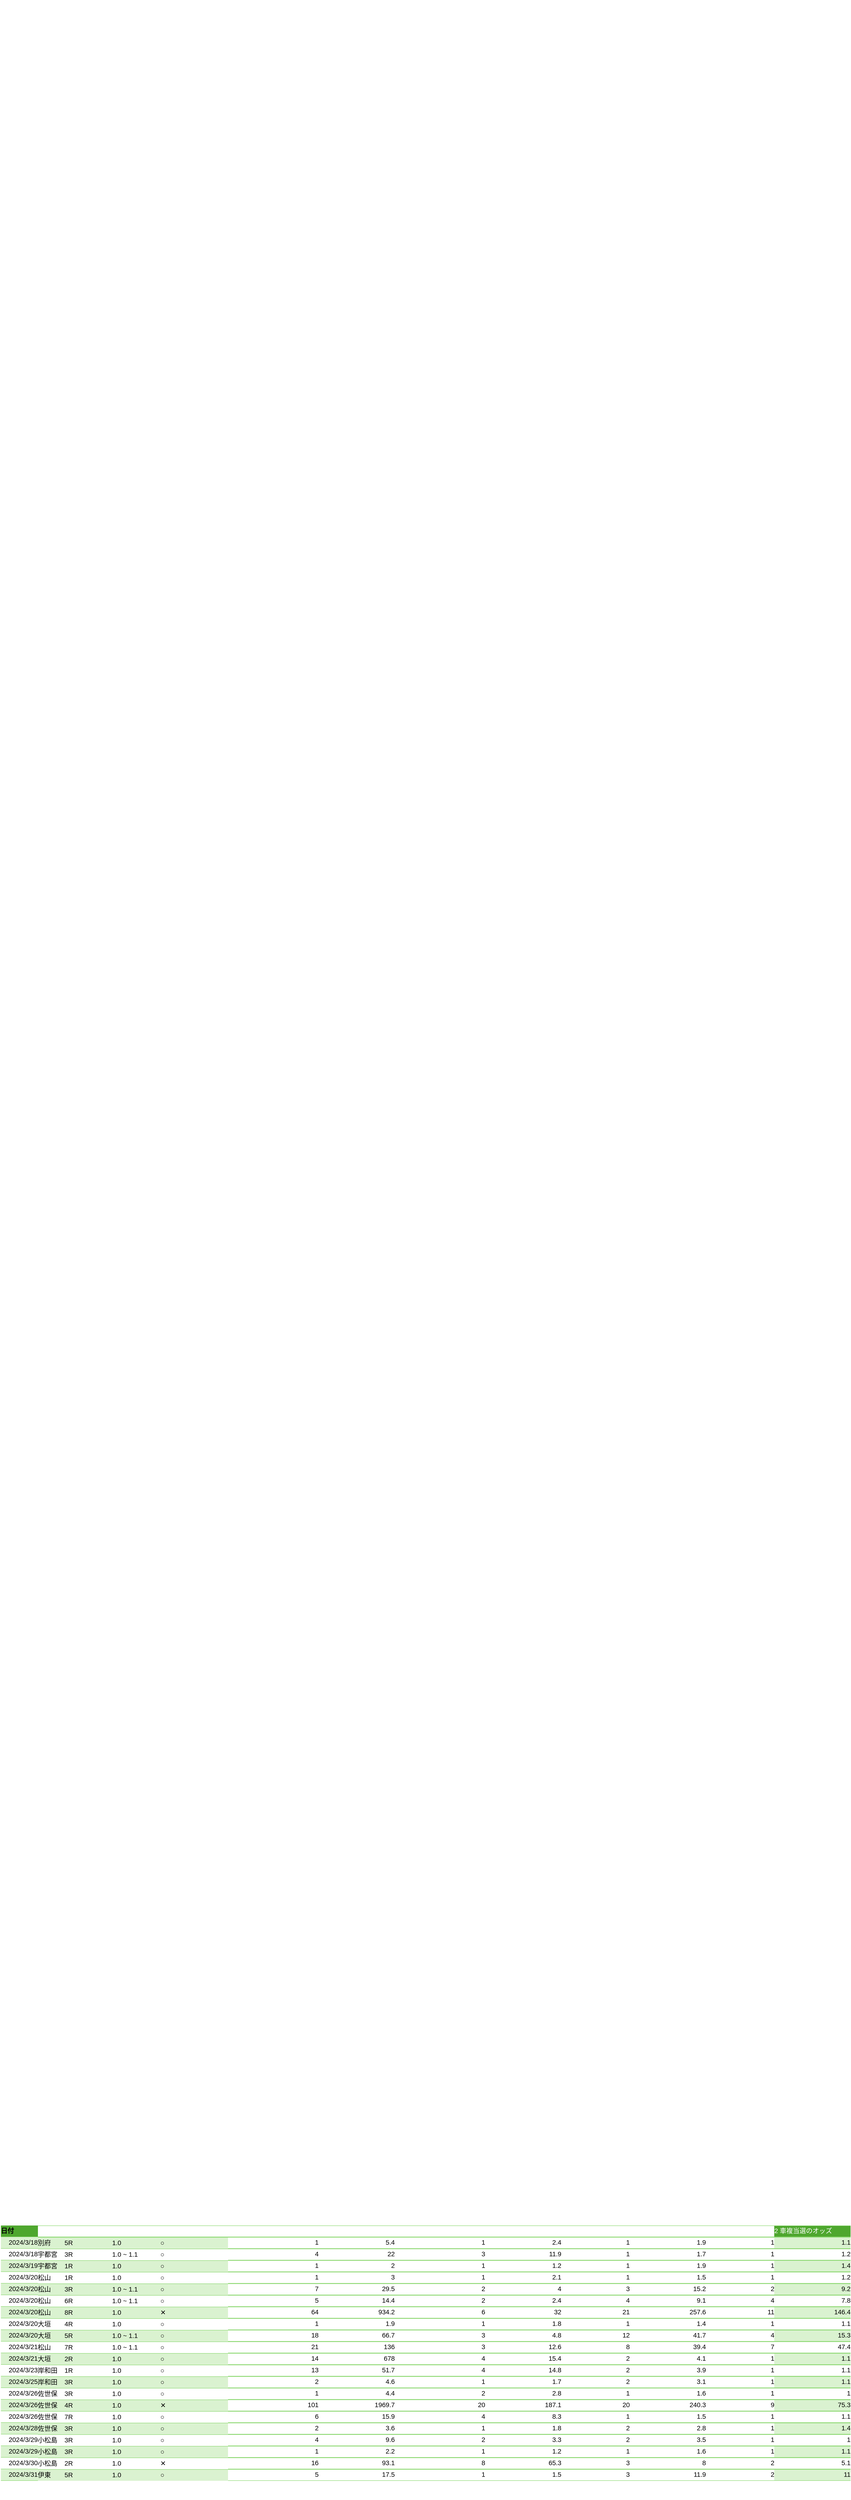 <mxfile>
    <diagram id="0Dxemp0CACYOCfMthMPV" name="Page-1">
        <mxGraphModel dx="1141" dy="4606" grid="1" gridSize="10" guides="1" tooltips="1" connect="1" arrows="1" fold="1" page="1" pageScale="1" pageWidth="1169" pageHeight="827" math="0" shadow="0">
            <root>
                <mxCell id="0"/>
                <mxCell id="1" parent="0"/>
                <mxCell id="3" value="&lt;table border=&quot;0&quot; cellpadding=&quot;0&quot; cellspacing=&quot;0&quot; width=&quot;1900&quot; style=&quot;border-collapse:&#xa; collapse;width:1428pt&quot;&gt;&#xa;&#xa; &lt;colgroup&gt;&lt;col width=&quot;82&quot; style=&quot;mso-width-source:userset;mso-width-alt:2624;width:62pt&quot;&gt;&#xa; &lt;col width=&quot;60&quot; style=&quot;mso-width-source:userset;mso-width-alt:1920;width:45pt&quot;&gt;&#xa; &lt;col width=&quot;106&quot; style=&quot;mso-width-source:userset;mso-width-alt:3392;width:80pt&quot;&gt;&#xa; &lt;col width=&quot;108&quot; style=&quot;mso-width-source:userset;mso-width-alt:3456;width:81pt&quot;&gt;&#xa; &lt;col width=&quot;152&quot; style=&quot;mso-width-source:userset;mso-width-alt:4864;width:114pt&quot;&gt;&#xa; &lt;col width=&quot;203&quot; style=&quot;mso-width-source:userset;mso-width-alt:6496;width:152pt&quot;&gt;&#xa; &lt;col width=&quot;170&quot; style=&quot;mso-width-source:userset;mso-width-alt:5440;width:128pt&quot;&gt;&#xa; &lt;col width=&quot;203&quot; style=&quot;mso-width-source:userset;mso-width-alt:6496;width:152pt&quot;&gt;&#xa; &lt;col width=&quot;170&quot; style=&quot;mso-width-source:userset;mso-width-alt:5440;width:128pt&quot;&gt;&#xa; &lt;col width=&quot;153&quot; style=&quot;mso-width-source:userset;mso-width-alt:4896;width:115pt&quot;&gt;&#xa; &lt;col width=&quot;170&quot; style=&quot;mso-width-source:userset;mso-width-alt:5440;width:128pt&quot;&gt;&#xa; &lt;col width=&quot;153&quot; style=&quot;mso-width-source:userset;mso-width-alt:4896;width:115pt&quot;&gt;&#xa; &lt;col width=&quot;170&quot; style=&quot;mso-width-source:userset;mso-width-alt:5440;width:128pt&quot;&gt;&#xa; &lt;/colgroup&gt;&lt;tbody&gt;&lt;tr height=&quot;25&quot; style=&quot;height:18.75pt&quot;&gt;&#xa;  &lt;td height=&quot;25&quot; width=&quot;82&quot; style=&quot;height:18.75pt;width:62pt;font-size:11.0pt;&#xa;  color:white;font-weight:700;text-decoration:none;text-underline-style:none;&#xa;  text-line-through:none;font-family:游ゴシック, sans-serif;mso-font-charset:128;&#xa;  border-top:.5pt solid #8ED973;border-right:none;border-bottom:.5pt solid #8ED973;&#xa;  border-left:.5pt solid #8ED973;background:#4EA72E;mso-pattern:#4EA72E none&quot;&gt;日付&lt;/td&gt;&#xa;  &lt;td width=&quot;60&quot; style=&quot;width:45pt;font-size:11.0pt;color:white;font-weight:700;&#xa;  text-decoration:none;text-underline-style:none;text-line-through:none;&#xa;  font-family:游ゴシック, sans-serif;mso-font-charset:128;border-top:.5pt solid #8ED973;&#xa;  border-right:none;border-bottom:.5pt solid #8ED973;border-left:none;&#xa;  background:#4EA72E;mso-pattern:#4EA72E none&quot;&gt;場所&lt;/td&gt;&#xa;  &lt;td width=&quot;106&quot; style=&quot;width:80pt;font-size:11.0pt;color:white;font-weight:&#xa;  700;text-decoration:none;text-underline-style:none;text-line-through:none;&#xa;  font-family:游ゴシック, sans-serif;mso-font-charset:128;border-top:.5pt solid #8ED973;&#xa;  border-right:none;border-bottom:.5pt solid #8ED973;border-left:none;&#xa;  background:#4EA72E;mso-pattern:#4EA72E none&quot;&gt;レース番号&lt;/td&gt;&#xa;  &lt;td width=&quot;108&quot; style=&quot;width:81pt;font-size:11.0pt;color:white;font-weight:&#xa;  700;text-decoration:none;text-underline-style:none;text-line-through:none;&#xa;  font-family:游ゴシック, sans-serif;mso-font-charset:128;border-top:.5pt solid #8ED973;&#xa;  border-right:none;border-bottom:.5pt solid #8ED973;border-left:none;&#xa;  background:#4EA72E;mso-pattern:#4EA72E none&quot;&gt;ワイド 1 位&lt;/td&gt;&#xa;  &lt;td width=&quot;152&quot; style=&quot;width:114pt;font-size:11.0pt;color:white;font-weight:&#xa;  700;text-decoration:none;text-underline-style:none;text-line-through:none;&#xa;  font-family:游ゴシック, sans-serif;mso-font-charset:128;border-top:.5pt solid #8ED973;&#xa;  border-right:none;border-bottom:.5pt solid #8ED973;border-left:none;&#xa;  background:#4EA72E;mso-pattern:#4EA72E none&quot;&gt;ワイド 1 位の当選&lt;/td&gt;&#xa;  &lt;td width=&quot;203&quot; style=&quot;width:152pt;font-size:11.0pt;color:white;font-weight:&#xa;  700;text-decoration:none;text-underline-style:none;text-line-through:none;&#xa;  font-family:游ゴシック, sans-serif;mso-font-charset:128;border-top:.5pt solid #8ED973;&#xa;  border-right:none;border-bottom:.5pt solid #8ED973;border-left:none;&#xa;  background:#4EA72E;mso-pattern:#4EA72E none&quot;&gt;3 連単当選のオッズ順位&lt;/td&gt;&#xa;  &lt;td width=&quot;170&quot; style=&quot;width:128pt;font-size:11.0pt;color:white;font-weight:&#xa;  700;text-decoration:none;text-underline-style:none;text-line-through:none;&#xa;  font-family:游ゴシック, sans-serif;mso-font-charset:128;border-top:.5pt solid #8ED973;&#xa;  border-right:none;border-bottom:.5pt solid #8ED973;border-left:none;&#xa;  background:#4EA72E;mso-pattern:#4EA72E none&quot;&gt;3 連単当選のオッズ&lt;/td&gt;&#xa;  &lt;td width=&quot;203&quot; style=&quot;width:152pt;font-size:11.0pt;color:white;font-weight:&#xa;  700;text-decoration:none;text-underline-style:none;text-line-through:none;&#xa;  font-family:游ゴシック, sans-serif;mso-font-charset:128;border-top:.5pt solid #8ED973;&#xa;  border-right:none;border-bottom:.5pt solid #8ED973;border-left:none;&#xa;  background:#4EA72E;mso-pattern:#4EA72E none&quot;&gt;3 連複当選のオッズ順位&lt;/td&gt;&#xa;  &lt;td width=&quot;170&quot; style=&quot;width:128pt;font-size:11.0pt;color:white;font-weight:&#xa;  700;text-decoration:none;text-underline-style:none;text-line-through:none;&#xa;  font-family:游ゴシック, sans-serif;mso-font-charset:128;border-top:.5pt solid #8ED973;&#xa;  border-right:none;border-bottom:.5pt solid #8ED973;border-left:none;&#xa;  background:#4EA72E;mso-pattern:#4EA72E none&quot;&gt;3 連複当選のオッズ&lt;/td&gt;&#xa;  &lt;td width=&quot;153&quot; style=&quot;width:115pt;font-size:11.0pt;color:white;font-weight:&#xa;  700;text-decoration:none;text-underline-style:none;text-line-through:none;&#xa;  font-family:游ゴシック, sans-serif;mso-font-charset:128;border-top:.5pt solid #8ED973;&#xa;  border-right:none;border-bottom:.5pt solid #8ED973;border-left:none;&#xa;  background:#4EA72E;mso-pattern:#4EA72E none&quot;&gt;2 車単当選の順位&lt;/td&gt;&#xa;  &lt;td width=&quot;170&quot; style=&quot;width:128pt;font-size:11.0pt;color:white;font-weight:&#xa;  700;text-decoration:none;text-underline-style:none;text-line-through:none;&#xa;  font-family:游ゴシック, sans-serif;mso-font-charset:128;border-top:.5pt solid #8ED973;&#xa;  border-right:none;border-bottom:.5pt solid #8ED973;border-left:none;&#xa;  background:#4EA72E;mso-pattern:#4EA72E none&quot;&gt;2 車単当選のオッズ&lt;/td&gt;&#xa;  &lt;td width=&quot;153&quot; style=&quot;width:115pt;font-size:11.0pt;color:white;font-weight:&#xa;  700;text-decoration:none;text-underline-style:none;text-line-through:none;&#xa;  font-family:游ゴシック, sans-serif;mso-font-charset:128;border-top:.5pt solid #8ED973;&#xa;  border-right:none;border-bottom:.5pt solid #8ED973;border-left:none;&#xa;  background:#4EA72E;mso-pattern:#4EA72E none&quot;&gt;2 車複当選の順位&lt;/td&gt;&#xa;  &lt;td width=&quot;170&quot; style=&quot;width:128pt;font-size:11.0pt;color:white;font-weight:&#xa;  700;text-decoration:none;text-underline-style:none;text-line-through:none;&#xa;  font-family:游ゴシック, sans-serif;mso-font-charset:128;border-top:.5pt solid #8ED973;&#xa;  border-right:.5pt solid #8ED973;border-bottom:.5pt solid #8ED973;border-left:&#xa;  none;background:#4EA72E;mso-pattern:#4EA72E none&quot;&gt;2 車複当選のオッズ&lt;/td&gt;&#xa; &lt;/tr&gt;&#xa; &lt;tr height=&quot;25&quot; style=&quot;height:18.75pt&quot;&gt;&#xa;  &lt;td height=&quot;25&quot; class=&quot;xl65&quot; align=&quot;right&quot; style=&quot;height:18.75pt;font-size:11.0pt;&#xa;  color:black;font-weight:400;text-decoration:none;text-underline-style:none;&#xa;  text-line-through:none;font-family:游ゴシック, sans-serif;mso-font-charset:128;&#xa;  border-top:.5pt solid #8ED973;border-right:none;border-bottom:.5pt solid #8ED973;&#xa;  border-left:.5pt solid #8ED973;background:#DAF2D0;mso-pattern:#DAF2D0 none&quot;&gt;2024/3/18&lt;/td&gt;&#xa;  &lt;td style=&quot;font-size:11.0pt;color:black;font-weight:400;text-decoration:none;&#xa;  text-underline-style:none;text-line-through:none;font-family:游ゴシック, sans-serif;&#xa;  mso-font-charset:128;border-top:.5pt solid #8ED973;border-right:none;&#xa;  border-bottom:.5pt solid #8ED973;border-left:none;background:#DAF2D0;&#xa;  mso-pattern:#DAF2D0 none&quot;&gt;別府&lt;/td&gt;&#xa;  &lt;td style=&quot;font-size:11.0pt;color:black;font-weight:400;text-decoration:none;&#xa;  text-underline-style:none;text-line-through:none;font-family:游ゴシック, sans-serif;&#xa;  mso-font-charset:128;border-top:.5pt solid #8ED973;border-right:none;&#xa;  border-bottom:.5pt solid #8ED973;border-left:none;background:#DAF2D0;&#xa;  mso-pattern:#DAF2D0 none&quot;&gt;5R&lt;/td&gt;&#xa;  &lt;td style=&quot;font-size:11.0pt;color:black;font-weight:400;text-decoration:none;&#xa;  text-underline-style:none;text-line-through:none;font-family:游ゴシック, sans-serif;&#xa;  mso-font-charset:128;border-top:.5pt solid #8ED973;border-right:none;&#xa;  border-bottom:.5pt solid #8ED973;border-left:none;background:#DAF2D0;&#xa;  mso-pattern:#DAF2D0 none&quot;&gt;1.0&lt;/td&gt;&#xa;  &lt;td style=&quot;font-size:11.0pt;color:black;font-weight:400;text-decoration:none;&#xa;  text-underline-style:none;text-line-through:none;font-family:游ゴシック, sans-serif;&#xa;  mso-font-charset:128;border-top:.5pt solid #8ED973;border-right:none;&#xa;  border-bottom:.5pt solid #8ED973;border-left:none;background:#DAF2D0;&#xa;  mso-pattern:#DAF2D0 none&quot;&gt;○&lt;/td&gt;&#xa;  &lt;td align=&quot;right&quot; style=&quot;font-size:11.0pt;color:black;font-weight:400;&#xa;  text-decoration:none;text-underline-style:none;text-line-through:none;&#xa;  font-family:游ゴシック, sans-serif;mso-font-charset:128;border-top:.5pt solid #8ED973;&#xa;  border-right:none;border-bottom:.5pt solid #8ED973;border-left:none;&#xa;  background:#DAF2D0;mso-pattern:#DAF2D0 none&quot;&gt;1&lt;/td&gt;&#xa;  &lt;td align=&quot;right&quot; style=&quot;font-size:11.0pt;color:black;font-weight:400;&#xa;  text-decoration:none;text-underline-style:none;text-line-through:none;&#xa;  font-family:游ゴシック, sans-serif;mso-font-charset:128;border-top:.5pt solid #8ED973;&#xa;  border-right:none;border-bottom:.5pt solid #8ED973;border-left:none;&#xa;  background:#DAF2D0;mso-pattern:#DAF2D0 none&quot;&gt;5.4&lt;/td&gt;&#xa;  &lt;td align=&quot;right&quot; style=&quot;font-size:11.0pt;color:black;font-weight:400;&#xa;  text-decoration:none;text-underline-style:none;text-line-through:none;&#xa;  font-family:游ゴシック, sans-serif;mso-font-charset:128;border-top:.5pt solid #8ED973;&#xa;  border-right:none;border-bottom:.5pt solid #8ED973;border-left:none;&#xa;  background:#DAF2D0;mso-pattern:#DAF2D0 none&quot;&gt;1&lt;/td&gt;&#xa;  &lt;td align=&quot;right&quot; style=&quot;font-size:11.0pt;color:black;font-weight:400;&#xa;  text-decoration:none;text-underline-style:none;text-line-through:none;&#xa;  font-family:游ゴシック, sans-serif;mso-font-charset:128;border-top:.5pt solid #8ED973;&#xa;  border-right:none;border-bottom:.5pt solid #8ED973;border-left:none;&#xa;  background:#DAF2D0;mso-pattern:#DAF2D0 none&quot;&gt;2.4&lt;/td&gt;&#xa;  &lt;td align=&quot;right&quot; style=&quot;font-size:11.0pt;color:black;font-weight:400;&#xa;  text-decoration:none;text-underline-style:none;text-line-through:none;&#xa;  font-family:游ゴシック, sans-serif;mso-font-charset:128;border-top:.5pt solid #8ED973;&#xa;  border-right:none;border-bottom:.5pt solid #8ED973;border-left:none;&#xa;  background:#DAF2D0;mso-pattern:#DAF2D0 none&quot;&gt;1&lt;/td&gt;&#xa;  &lt;td align=&quot;right&quot; style=&quot;font-size:11.0pt;color:black;font-weight:400;&#xa;  text-decoration:none;text-underline-style:none;text-line-through:none;&#xa;  font-family:游ゴシック, sans-serif;mso-font-charset:128;border-top:.5pt solid #8ED973;&#xa;  border-right:none;border-bottom:.5pt solid #8ED973;border-left:none;&#xa;  background:#DAF2D0;mso-pattern:#DAF2D0 none&quot;&gt;1.9&lt;/td&gt;&#xa;  &lt;td align=&quot;right&quot; style=&quot;font-size:11.0pt;color:black;font-weight:400;&#xa;  text-decoration:none;text-underline-style:none;text-line-through:none;&#xa;  font-family:游ゴシック, sans-serif;mso-font-charset:128;border-top:.5pt solid #8ED973;&#xa;  border-right:none;border-bottom:.5pt solid #8ED973;border-left:none;&#xa;  background:#DAF2D0;mso-pattern:#DAF2D0 none&quot;&gt;1&lt;/td&gt;&#xa;  &lt;td align=&quot;right&quot; style=&quot;font-size:11.0pt;color:black;font-weight:400;&#xa;  text-decoration:none;text-underline-style:none;text-line-through:none;&#xa;  font-family:游ゴシック, sans-serif;mso-font-charset:128;border-top:.5pt solid #8ED973;&#xa;  border-right:.5pt solid #8ED973;border-bottom:.5pt solid #8ED973;border-left:&#xa;  none;background:#DAF2D0;mso-pattern:#DAF2D0 none&quot;&gt;1.1&lt;/td&gt;&#xa; &lt;/tr&gt;&#xa; &lt;tr height=&quot;25&quot; style=&quot;height:18.75pt&quot;&gt;&#xa;  &lt;td height=&quot;25&quot; class=&quot;xl65&quot; align=&quot;right&quot; style=&quot;height:18.75pt;font-size:11.0pt;&#xa;  color:black;font-weight:400;text-decoration:none;text-underline-style:none;&#xa;  text-line-through:none;font-family:游ゴシック, sans-serif;mso-font-charset:128;&#xa;  border-top:.5pt solid #8ED973;border-right:none;border-bottom:.5pt solid #8ED973;&#xa;  border-left:.5pt solid #8ED973&quot;&gt;2024/3/18&lt;/td&gt;&#xa;  &lt;td style=&quot;font-size:11.0pt;color:black;font-weight:400;text-decoration:none;&#xa;  text-underline-style:none;text-line-through:none;font-family:游ゴシック, sans-serif;&#xa;  mso-font-charset:128;border-top:.5pt solid #8ED973;border-right:none;&#xa;  border-bottom:.5pt solid #8ED973;border-left:none&quot;&gt;宇都宮&lt;/td&gt;&#xa;  &lt;td style=&quot;font-size:11.0pt;color:black;font-weight:400;text-decoration:none;&#xa;  text-underline-style:none;text-line-through:none;font-family:游ゴシック, sans-serif;&#xa;  mso-font-charset:128;border-top:.5pt solid #8ED973;border-right:none;&#xa;  border-bottom:.5pt solid #8ED973;border-left:none&quot;&gt;3R&lt;/td&gt;&#xa;  &lt;td style=&quot;font-size:11.0pt;color:black;font-weight:400;text-decoration:none;&#xa;  text-underline-style:none;text-line-through:none;font-family:游ゴシック, sans-serif;&#xa;  mso-font-charset:128;border-top:.5pt solid #8ED973;border-right:none;&#xa;  border-bottom:.5pt solid #8ED973;border-left:none&quot;&gt;1.0 ~ 1.1&lt;/td&gt;&#xa;  &lt;td style=&quot;font-size:11.0pt;color:black;font-weight:400;text-decoration:none;&#xa;  text-underline-style:none;text-line-through:none;font-family:游ゴシック, sans-serif;&#xa;  mso-font-charset:128;border-top:.5pt solid #8ED973;border-right:none;&#xa;  border-bottom:.5pt solid #8ED973;border-left:none&quot;&gt;○&lt;/td&gt;&#xa;  &lt;td align=&quot;right&quot; style=&quot;font-size:11.0pt;color:black;font-weight:400;&#xa;  text-decoration:none;text-underline-style:none;text-line-through:none;&#xa;  font-family:游ゴシック, sans-serif;mso-font-charset:128;border-top:.5pt solid #8ED973;&#xa;  border-right:none;border-bottom:.5pt solid #8ED973;border-left:none&quot;&gt;4&lt;/td&gt;&#xa;  &lt;td align=&quot;right&quot; style=&quot;font-size:11.0pt;color:black;font-weight:400;&#xa;  text-decoration:none;text-underline-style:none;text-line-through:none;&#xa;  font-family:游ゴシック, sans-serif;mso-font-charset:128;border-top:.5pt solid #8ED973;&#xa;  border-right:none;border-bottom:.5pt solid #8ED973;border-left:none&quot;&gt;22&lt;/td&gt;&#xa;  &lt;td align=&quot;right&quot; style=&quot;font-size:11.0pt;color:black;font-weight:400;&#xa;  text-decoration:none;text-underline-style:none;text-line-through:none;&#xa;  font-family:游ゴシック, sans-serif;mso-font-charset:128;border-top:.5pt solid #8ED973;&#xa;  border-right:none;border-bottom:.5pt solid #8ED973;border-left:none&quot;&gt;3&lt;/td&gt;&#xa;  &lt;td align=&quot;right&quot; style=&quot;font-size:11.0pt;color:black;font-weight:400;&#xa;  text-decoration:none;text-underline-style:none;text-line-through:none;&#xa;  font-family:游ゴシック, sans-serif;mso-font-charset:128;border-top:.5pt solid #8ED973;&#xa;  border-right:none;border-bottom:.5pt solid #8ED973;border-left:none&quot;&gt;11.9&lt;/td&gt;&#xa;  &lt;td align=&quot;right&quot; style=&quot;font-size:11.0pt;color:black;font-weight:400;&#xa;  text-decoration:none;text-underline-style:none;text-line-through:none;&#xa;  font-family:游ゴシック, sans-serif;mso-font-charset:128;border-top:.5pt solid #8ED973;&#xa;  border-right:none;border-bottom:.5pt solid #8ED973;border-left:none&quot;&gt;1&lt;/td&gt;&#xa;  &lt;td align=&quot;right&quot; style=&quot;font-size:11.0pt;color:black;font-weight:400;&#xa;  text-decoration:none;text-underline-style:none;text-line-through:none;&#xa;  font-family:游ゴシック, sans-serif;mso-font-charset:128;border-top:.5pt solid #8ED973;&#xa;  border-right:none;border-bottom:.5pt solid #8ED973;border-left:none&quot;&gt;1.7&lt;/td&gt;&#xa;  &lt;td align=&quot;right&quot; style=&quot;font-size:11.0pt;color:black;font-weight:400;&#xa;  text-decoration:none;text-underline-style:none;text-line-through:none;&#xa;  font-family:游ゴシック, sans-serif;mso-font-charset:128;border-top:.5pt solid #8ED973;&#xa;  border-right:none;border-bottom:.5pt solid #8ED973;border-left:none&quot;&gt;1&lt;/td&gt;&#xa;  &lt;td align=&quot;right&quot; style=&quot;font-size:11.0pt;color:black;font-weight:400;&#xa;  text-decoration:none;text-underline-style:none;text-line-through:none;&#xa;  font-family:游ゴシック, sans-serif;mso-font-charset:128;border-top:.5pt solid #8ED973;&#xa;  border-right:.5pt solid #8ED973;border-bottom:.5pt solid #8ED973;border-left:&#xa;  none&quot;&gt;1.2&lt;/td&gt;&#xa; &lt;/tr&gt;&#xa; &lt;tr height=&quot;25&quot; style=&quot;height:18.75pt&quot;&gt;&#xa;  &lt;td height=&quot;25&quot; class=&quot;xl65&quot; align=&quot;right&quot; style=&quot;height:18.75pt;font-size:11.0pt;&#xa;  color:black;font-weight:400;text-decoration:none;text-underline-style:none;&#xa;  text-line-through:none;font-family:游ゴシック, sans-serif;mso-font-charset:128;&#xa;  border-top:.5pt solid #8ED973;border-right:none;border-bottom:.5pt solid #8ED973;&#xa;  border-left:.5pt solid #8ED973;background:#DAF2D0;mso-pattern:#DAF2D0 none&quot;&gt;2024/3/19&lt;/td&gt;&#xa;  &lt;td style=&quot;font-size:11.0pt;color:black;font-weight:400;text-decoration:none;&#xa;  text-underline-style:none;text-line-through:none;font-family:游ゴシック, sans-serif;&#xa;  mso-font-charset:128;border-top:.5pt solid #8ED973;border-right:none;&#xa;  border-bottom:.5pt solid #8ED973;border-left:none;background:#DAF2D0;&#xa;  mso-pattern:#DAF2D0 none&quot;&gt;宇都宮&lt;/td&gt;&#xa;  &lt;td style=&quot;font-size:11.0pt;color:black;font-weight:400;text-decoration:none;&#xa;  text-underline-style:none;text-line-through:none;font-family:游ゴシック, sans-serif;&#xa;  mso-font-charset:128;border-top:.5pt solid #8ED973;border-right:none;&#xa;  border-bottom:.5pt solid #8ED973;border-left:none;background:#DAF2D0;&#xa;  mso-pattern:#DAF2D0 none&quot;&gt;1R&lt;/td&gt;&#xa;  &lt;td style=&quot;font-size:11.0pt;color:black;font-weight:400;text-decoration:none;&#xa;  text-underline-style:none;text-line-through:none;font-family:游ゴシック, sans-serif;&#xa;  mso-font-charset:128;border-top:.5pt solid #8ED973;border-right:none;&#xa;  border-bottom:.5pt solid #8ED973;border-left:none;background:#DAF2D0;&#xa;  mso-pattern:#DAF2D0 none&quot;&gt;1.0&lt;/td&gt;&#xa;  &lt;td style=&quot;font-size:11.0pt;color:black;font-weight:400;text-decoration:none;&#xa;  text-underline-style:none;text-line-through:none;font-family:游ゴシック, sans-serif;&#xa;  mso-font-charset:128;border-top:.5pt solid #8ED973;border-right:none;&#xa;  border-bottom:.5pt solid #8ED973;border-left:none;background:#DAF2D0;&#xa;  mso-pattern:#DAF2D0 none&quot;&gt;○&lt;/td&gt;&#xa;  &lt;td align=&quot;right&quot; style=&quot;font-size:11.0pt;color:black;font-weight:400;&#xa;  text-decoration:none;text-underline-style:none;text-line-through:none;&#xa;  font-family:游ゴシック, sans-serif;mso-font-charset:128;border-top:.5pt solid #8ED973;&#xa;  border-right:none;border-bottom:.5pt solid #8ED973;border-left:none;&#xa;  background:#DAF2D0;mso-pattern:#DAF2D0 none&quot;&gt;1&lt;/td&gt;&#xa;  &lt;td align=&quot;right&quot; style=&quot;font-size:11.0pt;color:black;font-weight:400;&#xa;  text-decoration:none;text-underline-style:none;text-line-through:none;&#xa;  font-family:游ゴシック, sans-serif;mso-font-charset:128;border-top:.5pt solid #8ED973;&#xa;  border-right:none;border-bottom:.5pt solid #8ED973;border-left:none;&#xa;  background:#DAF2D0;mso-pattern:#DAF2D0 none&quot;&gt;2&lt;/td&gt;&#xa;  &lt;td align=&quot;right&quot; style=&quot;font-size:11.0pt;color:black;font-weight:400;&#xa;  text-decoration:none;text-underline-style:none;text-line-through:none;&#xa;  font-family:游ゴシック, sans-serif;mso-font-charset:128;border-top:.5pt solid #8ED973;&#xa;  border-right:none;border-bottom:.5pt solid #8ED973;border-left:none;&#xa;  background:#DAF2D0;mso-pattern:#DAF2D0 none&quot;&gt;1&lt;/td&gt;&#xa;  &lt;td align=&quot;right&quot; style=&quot;font-size:11.0pt;color:black;font-weight:400;&#xa;  text-decoration:none;text-underline-style:none;text-line-through:none;&#xa;  font-family:游ゴシック, sans-serif;mso-font-charset:128;border-top:.5pt solid #8ED973;&#xa;  border-right:none;border-bottom:.5pt solid #8ED973;border-left:none;&#xa;  background:#DAF2D0;mso-pattern:#DAF2D0 none&quot;&gt;1.2&lt;/td&gt;&#xa;  &lt;td align=&quot;right&quot; style=&quot;font-size:11.0pt;color:black;font-weight:400;&#xa;  text-decoration:none;text-underline-style:none;text-line-through:none;&#xa;  font-family:游ゴシック, sans-serif;mso-font-charset:128;border-top:.5pt solid #8ED973;&#xa;  border-right:none;border-bottom:.5pt solid #8ED973;border-left:none;&#xa;  background:#DAF2D0;mso-pattern:#DAF2D0 none&quot;&gt;1&lt;/td&gt;&#xa;  &lt;td align=&quot;right&quot; style=&quot;font-size:11.0pt;color:black;font-weight:400;&#xa;  text-decoration:none;text-underline-style:none;text-line-through:none;&#xa;  font-family:游ゴシック, sans-serif;mso-font-charset:128;border-top:.5pt solid #8ED973;&#xa;  border-right:none;border-bottom:.5pt solid #8ED973;border-left:none;&#xa;  background:#DAF2D0;mso-pattern:#DAF2D0 none&quot;&gt;1.9&lt;/td&gt;&#xa;  &lt;td align=&quot;right&quot; style=&quot;font-size:11.0pt;color:black;font-weight:400;&#xa;  text-decoration:none;text-underline-style:none;text-line-through:none;&#xa;  font-family:游ゴシック, sans-serif;mso-font-charset:128;border-top:.5pt solid #8ED973;&#xa;  border-right:none;border-bottom:.5pt solid #8ED973;border-left:none;&#xa;  background:#DAF2D0;mso-pattern:#DAF2D0 none&quot;&gt;1&lt;/td&gt;&#xa;  &lt;td align=&quot;right&quot; style=&quot;font-size:11.0pt;color:black;font-weight:400;&#xa;  text-decoration:none;text-underline-style:none;text-line-through:none;&#xa;  font-family:游ゴシック, sans-serif;mso-font-charset:128;border-top:.5pt solid #8ED973;&#xa;  border-right:.5pt solid #8ED973;border-bottom:.5pt solid #8ED973;border-left:&#xa;  none;background:#DAF2D0;mso-pattern:#DAF2D0 none&quot;&gt;1.4&lt;/td&gt;&#xa; &lt;/tr&gt;&#xa; &lt;tr height=&quot;25&quot; style=&quot;height:18.75pt&quot;&gt;&#xa;  &lt;td height=&quot;25&quot; class=&quot;xl65&quot; align=&quot;right&quot; style=&quot;height:18.75pt;font-size:11.0pt;&#xa;  color:black;font-weight:400;text-decoration:none;text-underline-style:none;&#xa;  text-line-through:none;font-family:游ゴシック, sans-serif;mso-font-charset:128;&#xa;  border-top:.5pt solid #8ED973;border-right:none;border-bottom:.5pt solid #8ED973;&#xa;  border-left:.5pt solid #8ED973&quot;&gt;2024/3/20&lt;/td&gt;&#xa;  &lt;td style=&quot;font-size:11.0pt;color:black;font-weight:400;text-decoration:none;&#xa;  text-underline-style:none;text-line-through:none;font-family:游ゴシック, sans-serif;&#xa;  mso-font-charset:128;border-top:.5pt solid #8ED973;border-right:none;&#xa;  border-bottom:.5pt solid #8ED973;border-left:none&quot;&gt;松山&lt;/td&gt;&#xa;  &lt;td style=&quot;font-size:11.0pt;color:black;font-weight:400;text-decoration:none;&#xa;  text-underline-style:none;text-line-through:none;font-family:游ゴシック, sans-serif;&#xa;  mso-font-charset:128;border-top:.5pt solid #8ED973;border-right:none;&#xa;  border-bottom:.5pt solid #8ED973;border-left:none&quot;&gt;1R&lt;/td&gt;&#xa;  &lt;td style=&quot;font-size:11.0pt;color:black;font-weight:400;text-decoration:none;&#xa;  text-underline-style:none;text-line-through:none;font-family:游ゴシック, sans-serif;&#xa;  mso-font-charset:128;border-top:.5pt solid #8ED973;border-right:none;&#xa;  border-bottom:.5pt solid #8ED973;border-left:none&quot;&gt;1.0&lt;/td&gt;&#xa;  &lt;td style=&quot;font-size:11.0pt;color:black;font-weight:400;text-decoration:none;&#xa;  text-underline-style:none;text-line-through:none;font-family:游ゴシック, sans-serif;&#xa;  mso-font-charset:128;border-top:.5pt solid #8ED973;border-right:none;&#xa;  border-bottom:.5pt solid #8ED973;border-left:none&quot;&gt;○&lt;/td&gt;&#xa;  &lt;td align=&quot;right&quot; style=&quot;font-size:11.0pt;color:black;font-weight:400;&#xa;  text-decoration:none;text-underline-style:none;text-line-through:none;&#xa;  font-family:游ゴシック, sans-serif;mso-font-charset:128;border-top:.5pt solid #8ED973;&#xa;  border-right:none;border-bottom:.5pt solid #8ED973;border-left:none&quot;&gt;1&lt;/td&gt;&#xa;  &lt;td align=&quot;right&quot; style=&quot;font-size:11.0pt;color:black;font-weight:400;&#xa;  text-decoration:none;text-underline-style:none;text-line-through:none;&#xa;  font-family:游ゴシック, sans-serif;mso-font-charset:128;border-top:.5pt solid #8ED973;&#xa;  border-right:none;border-bottom:.5pt solid #8ED973;border-left:none&quot;&gt;3&lt;/td&gt;&#xa;  &lt;td align=&quot;right&quot; style=&quot;font-size:11.0pt;color:black;font-weight:400;&#xa;  text-decoration:none;text-underline-style:none;text-line-through:none;&#xa;  font-family:游ゴシック, sans-serif;mso-font-charset:128;border-top:.5pt solid #8ED973;&#xa;  border-right:none;border-bottom:.5pt solid #8ED973;border-left:none&quot;&gt;1&lt;/td&gt;&#xa;  &lt;td align=&quot;right&quot; style=&quot;font-size:11.0pt;color:black;font-weight:400;&#xa;  text-decoration:none;text-underline-style:none;text-line-through:none;&#xa;  font-family:游ゴシック, sans-serif;mso-font-charset:128;border-top:.5pt solid #8ED973;&#xa;  border-right:none;border-bottom:.5pt solid #8ED973;border-left:none&quot;&gt;2.1&lt;/td&gt;&#xa;  &lt;td align=&quot;right&quot; style=&quot;font-size:11.0pt;color:black;font-weight:400;&#xa;  text-decoration:none;text-underline-style:none;text-line-through:none;&#xa;  font-family:游ゴシック, sans-serif;mso-font-charset:128;border-top:.5pt solid #8ED973;&#xa;  border-right:none;border-bottom:.5pt solid #8ED973;border-left:none&quot;&gt;1&lt;/td&gt;&#xa;  &lt;td align=&quot;right&quot; style=&quot;font-size:11.0pt;color:black;font-weight:400;&#xa;  text-decoration:none;text-underline-style:none;text-line-through:none;&#xa;  font-family:游ゴシック, sans-serif;mso-font-charset:128;border-top:.5pt solid #8ED973;&#xa;  border-right:none;border-bottom:.5pt solid #8ED973;border-left:none&quot;&gt;1.5&lt;/td&gt;&#xa;  &lt;td align=&quot;right&quot; style=&quot;font-size:11.0pt;color:black;font-weight:400;&#xa;  text-decoration:none;text-underline-style:none;text-line-through:none;&#xa;  font-family:游ゴシック, sans-serif;mso-font-charset:128;border-top:.5pt solid #8ED973;&#xa;  border-right:none;border-bottom:.5pt solid #8ED973;border-left:none&quot;&gt;1&lt;/td&gt;&#xa;  &lt;td align=&quot;right&quot; style=&quot;font-size:11.0pt;color:black;font-weight:400;&#xa;  text-decoration:none;text-underline-style:none;text-line-through:none;&#xa;  font-family:游ゴシック, sans-serif;mso-font-charset:128;border-top:.5pt solid #8ED973;&#xa;  border-right:.5pt solid #8ED973;border-bottom:.5pt solid #8ED973;border-left:&#xa;  none&quot;&gt;1.2&lt;/td&gt;&#xa; &lt;/tr&gt;&#xa; &lt;tr height=&quot;25&quot; style=&quot;height:18.75pt&quot;&gt;&#xa;  &lt;td height=&quot;25&quot; class=&quot;xl65&quot; align=&quot;right&quot; style=&quot;height:18.75pt;font-size:11.0pt;&#xa;  color:black;font-weight:400;text-decoration:none;text-underline-style:none;&#xa;  text-line-through:none;font-family:游ゴシック, sans-serif;mso-font-charset:128;&#xa;  border-top:.5pt solid #8ED973;border-right:none;border-bottom:.5pt solid #8ED973;&#xa;  border-left:.5pt solid #8ED973;background:#DAF2D0;mso-pattern:#DAF2D0 none&quot;&gt;2024/3/20&lt;/td&gt;&#xa;  &lt;td style=&quot;font-size:11.0pt;color:black;font-weight:400;text-decoration:none;&#xa;  text-underline-style:none;text-line-through:none;font-family:游ゴシック, sans-serif;&#xa;  mso-font-charset:128;border-top:.5pt solid #8ED973;border-right:none;&#xa;  border-bottom:.5pt solid #8ED973;border-left:none;background:#DAF2D0;&#xa;  mso-pattern:#DAF2D0 none&quot;&gt;松山&lt;/td&gt;&#xa;  &lt;td style=&quot;font-size:11.0pt;color:black;font-weight:400;text-decoration:none;&#xa;  text-underline-style:none;text-line-through:none;font-family:游ゴシック, sans-serif;&#xa;  mso-font-charset:128;border-top:.5pt solid #8ED973;border-right:none;&#xa;  border-bottom:.5pt solid #8ED973;border-left:none;background:#DAF2D0;&#xa;  mso-pattern:#DAF2D0 none&quot;&gt;3R&lt;/td&gt;&#xa;  &lt;td style=&quot;font-size:11.0pt;color:black;font-weight:400;text-decoration:none;&#xa;  text-underline-style:none;text-line-through:none;font-family:游ゴシック, sans-serif;&#xa;  mso-font-charset:128;border-top:.5pt solid #8ED973;border-right:none;&#xa;  border-bottom:.5pt solid #8ED973;border-left:none;background:#DAF2D0;&#xa;  mso-pattern:#DAF2D0 none&quot;&gt;1.0 ~ 1.1&lt;/td&gt;&#xa;  &lt;td style=&quot;font-size:11.0pt;color:black;font-weight:400;text-decoration:none;&#xa;  text-underline-style:none;text-line-through:none;font-family:游ゴシック, sans-serif;&#xa;  mso-font-charset:128;border-top:.5pt solid #8ED973;border-right:none;&#xa;  border-bottom:.5pt solid #8ED973;border-left:none;background:#DAF2D0;&#xa;  mso-pattern:#DAF2D0 none&quot;&gt;○&lt;/td&gt;&#xa;  &lt;td align=&quot;right&quot; style=&quot;font-size:11.0pt;color:black;font-weight:400;&#xa;  text-decoration:none;text-underline-style:none;text-line-through:none;&#xa;  font-family:游ゴシック, sans-serif;mso-font-charset:128;border-top:.5pt solid #8ED973;&#xa;  border-right:none;border-bottom:.5pt solid #8ED973;border-left:none;&#xa;  background:#DAF2D0;mso-pattern:#DAF2D0 none&quot;&gt;7&lt;/td&gt;&#xa;  &lt;td align=&quot;right&quot; style=&quot;font-size:11.0pt;color:black;font-weight:400;&#xa;  text-decoration:none;text-underline-style:none;text-line-through:none;&#xa;  font-family:游ゴシック, sans-serif;mso-font-charset:128;border-top:.5pt solid #8ED973;&#xa;  border-right:none;border-bottom:.5pt solid #8ED973;border-left:none;&#xa;  background:#DAF2D0;mso-pattern:#DAF2D0 none&quot;&gt;29.5&lt;/td&gt;&#xa;  &lt;td align=&quot;right&quot; style=&quot;font-size:11.0pt;color:black;font-weight:400;&#xa;  text-decoration:none;text-underline-style:none;text-line-through:none;&#xa;  font-family:游ゴシック, sans-serif;mso-font-charset:128;border-top:.5pt solid #8ED973;&#xa;  border-right:none;border-bottom:.5pt solid #8ED973;border-left:none;&#xa;  background:#DAF2D0;mso-pattern:#DAF2D0 none&quot;&gt;2&lt;/td&gt;&#xa;  &lt;td align=&quot;right&quot; style=&quot;font-size:11.0pt;color:black;font-weight:400;&#xa;  text-decoration:none;text-underline-style:none;text-line-through:none;&#xa;  font-family:游ゴシック, sans-serif;mso-font-charset:128;border-top:.5pt solid #8ED973;&#xa;  border-right:none;border-bottom:.5pt solid #8ED973;border-left:none;&#xa;  background:#DAF2D0;mso-pattern:#DAF2D0 none&quot;&gt;4&lt;/td&gt;&#xa;  &lt;td align=&quot;right&quot; style=&quot;font-size:11.0pt;color:black;font-weight:400;&#xa;  text-decoration:none;text-underline-style:none;text-line-through:none;&#xa;  font-family:游ゴシック, sans-serif;mso-font-charset:128;border-top:.5pt solid #8ED973;&#xa;  border-right:none;border-bottom:.5pt solid #8ED973;border-left:none;&#xa;  background:#DAF2D0;mso-pattern:#DAF2D0 none&quot;&gt;3&lt;/td&gt;&#xa;  &lt;td align=&quot;right&quot; style=&quot;font-size:11.0pt;color:black;font-weight:400;&#xa;  text-decoration:none;text-underline-style:none;text-line-through:none;&#xa;  font-family:游ゴシック, sans-serif;mso-font-charset:128;border-top:.5pt solid #8ED973;&#xa;  border-right:none;border-bottom:.5pt solid #8ED973;border-left:none;&#xa;  background:#DAF2D0;mso-pattern:#DAF2D0 none&quot;&gt;15.2&lt;/td&gt;&#xa;  &lt;td align=&quot;right&quot; style=&quot;font-size:11.0pt;color:black;font-weight:400;&#xa;  text-decoration:none;text-underline-style:none;text-line-through:none;&#xa;  font-family:游ゴシック, sans-serif;mso-font-charset:128;border-top:.5pt solid #8ED973;&#xa;  border-right:none;border-bottom:.5pt solid #8ED973;border-left:none;&#xa;  background:#DAF2D0;mso-pattern:#DAF2D0 none&quot;&gt;2&lt;/td&gt;&#xa;  &lt;td align=&quot;right&quot; style=&quot;font-size:11.0pt;color:black;font-weight:400;&#xa;  text-decoration:none;text-underline-style:none;text-line-through:none;&#xa;  font-family:游ゴシック, sans-serif;mso-font-charset:128;border-top:.5pt solid #8ED973;&#xa;  border-right:.5pt solid #8ED973;border-bottom:.5pt solid #8ED973;border-left:&#xa;  none;background:#DAF2D0;mso-pattern:#DAF2D0 none&quot;&gt;9.2&lt;/td&gt;&#xa; &lt;/tr&gt;&#xa; &lt;tr height=&quot;25&quot; style=&quot;height:18.75pt&quot;&gt;&#xa;  &lt;td height=&quot;25&quot; class=&quot;xl65&quot; align=&quot;right&quot; style=&quot;height:18.75pt;font-size:11.0pt;&#xa;  color:black;font-weight:400;text-decoration:none;text-underline-style:none;&#xa;  text-line-through:none;font-family:游ゴシック, sans-serif;mso-font-charset:128;&#xa;  border-top:.5pt solid #8ED973;border-right:none;border-bottom:.5pt solid #8ED973;&#xa;  border-left:.5pt solid #8ED973&quot;&gt;2024/3/20&lt;/td&gt;&#xa;  &lt;td style=&quot;font-size:11.0pt;color:black;font-weight:400;text-decoration:none;&#xa;  text-underline-style:none;text-line-through:none;font-family:游ゴシック, sans-serif;&#xa;  mso-font-charset:128;border-top:.5pt solid #8ED973;border-right:none;&#xa;  border-bottom:.5pt solid #8ED973;border-left:none&quot;&gt;松山&lt;/td&gt;&#xa;  &lt;td style=&quot;font-size:11.0pt;color:black;font-weight:400;text-decoration:none;&#xa;  text-underline-style:none;text-line-through:none;font-family:游ゴシック, sans-serif;&#xa;  mso-font-charset:128;border-top:.5pt solid #8ED973;border-right:none;&#xa;  border-bottom:.5pt solid #8ED973;border-left:none&quot;&gt;6R&lt;/td&gt;&#xa;  &lt;td style=&quot;font-size:11.0pt;color:black;font-weight:400;text-decoration:none;&#xa;  text-underline-style:none;text-line-through:none;font-family:游ゴシック, sans-serif;&#xa;  mso-font-charset:128;border-top:.5pt solid #8ED973;border-right:none;&#xa;  border-bottom:.5pt solid #8ED973;border-left:none&quot;&gt;1.0 ~ 1.1&lt;/td&gt;&#xa;  &lt;td style=&quot;font-size:11.0pt;color:black;font-weight:400;text-decoration:none;&#xa;  text-underline-style:none;text-line-through:none;font-family:游ゴシック, sans-serif;&#xa;  mso-font-charset:128;border-top:.5pt solid #8ED973;border-right:none;&#xa;  border-bottom:.5pt solid #8ED973;border-left:none&quot;&gt;○&lt;/td&gt;&#xa;  &lt;td align=&quot;right&quot; style=&quot;font-size:11.0pt;color:black;font-weight:400;&#xa;  text-decoration:none;text-underline-style:none;text-line-through:none;&#xa;  font-family:游ゴシック, sans-serif;mso-font-charset:128;border-top:.5pt solid #8ED973;&#xa;  border-right:none;border-bottom:.5pt solid #8ED973;border-left:none&quot;&gt;5&lt;/td&gt;&#xa;  &lt;td align=&quot;right&quot; style=&quot;font-size:11.0pt;color:black;font-weight:400;&#xa;  text-decoration:none;text-underline-style:none;text-line-through:none;&#xa;  font-family:游ゴシック, sans-serif;mso-font-charset:128;border-top:.5pt solid #8ED973;&#xa;  border-right:none;border-bottom:.5pt solid #8ED973;border-left:none&quot;&gt;14.4&lt;/td&gt;&#xa;  &lt;td align=&quot;right&quot; style=&quot;font-size:11.0pt;color:black;font-weight:400;&#xa;  text-decoration:none;text-underline-style:none;text-line-through:none;&#xa;  font-family:游ゴシック, sans-serif;mso-font-charset:128;border-top:.5pt solid #8ED973;&#xa;  border-right:none;border-bottom:.5pt solid #8ED973;border-left:none&quot;&gt;2&lt;/td&gt;&#xa;  &lt;td align=&quot;right&quot; style=&quot;font-size:11.0pt;color:black;font-weight:400;&#xa;  text-decoration:none;text-underline-style:none;text-line-through:none;&#xa;  font-family:游ゴシック, sans-serif;mso-font-charset:128;border-top:.5pt solid #8ED973;&#xa;  border-right:none;border-bottom:.5pt solid #8ED973;border-left:none&quot;&gt;2.4&lt;/td&gt;&#xa;  &lt;td align=&quot;right&quot; style=&quot;font-size:11.0pt;color:black;font-weight:400;&#xa;  text-decoration:none;text-underline-style:none;text-line-through:none;&#xa;  font-family:游ゴシック, sans-serif;mso-font-charset:128;border-top:.5pt solid #8ED973;&#xa;  border-right:none;border-bottom:.5pt solid #8ED973;border-left:none&quot;&gt;4&lt;/td&gt;&#xa;  &lt;td align=&quot;right&quot; style=&quot;font-size:11.0pt;color:black;font-weight:400;&#xa;  text-decoration:none;text-underline-style:none;text-line-through:none;&#xa;  font-family:游ゴシック, sans-serif;mso-font-charset:128;border-top:.5pt solid #8ED973;&#xa;  border-right:none;border-bottom:.5pt solid #8ED973;border-left:none&quot;&gt;9.1&lt;/td&gt;&#xa;  &lt;td align=&quot;right&quot; style=&quot;font-size:11.0pt;color:black;font-weight:400;&#xa;  text-decoration:none;text-underline-style:none;text-line-through:none;&#xa;  font-family:游ゴシック, sans-serif;mso-font-charset:128;border-top:.5pt solid #8ED973;&#xa;  border-right:none;border-bottom:.5pt solid #8ED973;border-left:none&quot;&gt;4&lt;/td&gt;&#xa;  &lt;td align=&quot;right&quot; style=&quot;font-size:11.0pt;color:black;font-weight:400;&#xa;  text-decoration:none;text-underline-style:none;text-line-through:none;&#xa;  font-family:游ゴシック, sans-serif;mso-font-charset:128;border-top:.5pt solid #8ED973;&#xa;  border-right:.5pt solid #8ED973;border-bottom:.5pt solid #8ED973;border-left:&#xa;  none&quot;&gt;7.8&lt;/td&gt;&#xa; &lt;/tr&gt;&#xa; &lt;tr height=&quot;25&quot; style=&quot;height:18.75pt&quot;&gt;&#xa;  &lt;td height=&quot;25&quot; class=&quot;xl65&quot; align=&quot;right&quot; style=&quot;height:18.75pt;font-size:11.0pt;&#xa;  color:black;font-weight:400;text-decoration:none;text-underline-style:none;&#xa;  text-line-through:none;font-family:游ゴシック, sans-serif;mso-font-charset:128;&#xa;  border-top:.5pt solid #8ED973;border-right:none;border-bottom:.5pt solid #8ED973;&#xa;  border-left:.5pt solid #8ED973;background:#DAF2D0;mso-pattern:#DAF2D0 none&quot;&gt;2024/3/20&lt;/td&gt;&#xa;  &lt;td style=&quot;font-size:11.0pt;color:black;font-weight:400;text-decoration:none;&#xa;  text-underline-style:none;text-line-through:none;font-family:游ゴシック, sans-serif;&#xa;  mso-font-charset:128;border-top:.5pt solid #8ED973;border-right:none;&#xa;  border-bottom:.5pt solid #8ED973;border-left:none;background:#DAF2D0;&#xa;  mso-pattern:#DAF2D0 none&quot;&gt;松山&lt;/td&gt;&#xa;  &lt;td style=&quot;font-size:11.0pt;color:black;font-weight:400;text-decoration:none;&#xa;  text-underline-style:none;text-line-through:none;font-family:游ゴシック, sans-serif;&#xa;  mso-font-charset:128;border-top:.5pt solid #8ED973;border-right:none;&#xa;  border-bottom:.5pt solid #8ED973;border-left:none;background:#DAF2D0;&#xa;  mso-pattern:#DAF2D0 none&quot;&gt;8R&lt;/td&gt;&#xa;  &lt;td style=&quot;font-size:11.0pt;color:black;font-weight:400;text-decoration:none;&#xa;  text-underline-style:none;text-line-through:none;font-family:游ゴシック, sans-serif;&#xa;  mso-font-charset:128;border-top:.5pt solid #8ED973;border-right:none;&#xa;  border-bottom:.5pt solid #8ED973;border-left:none;background:#DAF2D0;&#xa;  mso-pattern:#DAF2D0 none&quot;&gt;1.0&lt;/td&gt;&#xa;  &lt;td style=&quot;font-size:11.0pt;color:black;font-weight:400;text-decoration:none;&#xa;  text-underline-style:none;text-line-through:none;font-family:游ゴシック, sans-serif;&#xa;  mso-font-charset:128;border-top:.5pt solid #8ED973;border-right:none;&#xa;  border-bottom:.5pt solid #8ED973;border-left:none;background:#DAF2D0;&#xa;  mso-pattern:#DAF2D0 none&quot;&gt;✕&lt;/td&gt;&#xa;  &lt;td align=&quot;right&quot; style=&quot;font-size:11.0pt;color:black;font-weight:400;&#xa;  text-decoration:none;text-underline-style:none;text-line-through:none;&#xa;  font-family:游ゴシック, sans-serif;mso-font-charset:128;border-top:.5pt solid #8ED973;&#xa;  border-right:none;border-bottom:.5pt solid #8ED973;border-left:none;&#xa;  background:#DAF2D0;mso-pattern:#DAF2D0 none&quot;&gt;64&lt;/td&gt;&#xa;  &lt;td align=&quot;right&quot; style=&quot;font-size:11.0pt;color:black;font-weight:400;&#xa;  text-decoration:none;text-underline-style:none;text-line-through:none;&#xa;  font-family:游ゴシック, sans-serif;mso-font-charset:128;border-top:.5pt solid #8ED973;&#xa;  border-right:none;border-bottom:.5pt solid #8ED973;border-left:none;&#xa;  background:#DAF2D0;mso-pattern:#DAF2D0 none&quot;&gt;934.2&lt;/td&gt;&#xa;  &lt;td align=&quot;right&quot; style=&quot;font-size:11.0pt;color:black;font-weight:400;&#xa;  text-decoration:none;text-underline-style:none;text-line-through:none;&#xa;  font-family:游ゴシック, sans-serif;mso-font-charset:128;border-top:.5pt solid #8ED973;&#xa;  border-right:none;border-bottom:.5pt solid #8ED973;border-left:none;&#xa;  background:#DAF2D0;mso-pattern:#DAF2D0 none&quot;&gt;6&lt;/td&gt;&#xa;  &lt;td align=&quot;right&quot; style=&quot;font-size:11.0pt;color:black;font-weight:400;&#xa;  text-decoration:none;text-underline-style:none;text-line-through:none;&#xa;  font-family:游ゴシック, sans-serif;mso-font-charset:128;border-top:.5pt solid #8ED973;&#xa;  border-right:none;border-bottom:.5pt solid #8ED973;border-left:none;&#xa;  background:#DAF2D0;mso-pattern:#DAF2D0 none&quot;&gt;32&lt;/td&gt;&#xa;  &lt;td align=&quot;right&quot; style=&quot;font-size:11.0pt;color:black;font-weight:400;&#xa;  text-decoration:none;text-underline-style:none;text-line-through:none;&#xa;  font-family:游ゴシック, sans-serif;mso-font-charset:128;border-top:.5pt solid #8ED973;&#xa;  border-right:none;border-bottom:.5pt solid #8ED973;border-left:none;&#xa;  background:#DAF2D0;mso-pattern:#DAF2D0 none&quot;&gt;21&lt;/td&gt;&#xa;  &lt;td align=&quot;right&quot; style=&quot;font-size:11.0pt;color:black;font-weight:400;&#xa;  text-decoration:none;text-underline-style:none;text-line-through:none;&#xa;  font-family:游ゴシック, sans-serif;mso-font-charset:128;border-top:.5pt solid #8ED973;&#xa;  border-right:none;border-bottom:.5pt solid #8ED973;border-left:none;&#xa;  background:#DAF2D0;mso-pattern:#DAF2D0 none&quot;&gt;257.6&lt;/td&gt;&#xa;  &lt;td align=&quot;right&quot; style=&quot;font-size:11.0pt;color:black;font-weight:400;&#xa;  text-decoration:none;text-underline-style:none;text-line-through:none;&#xa;  font-family:游ゴシック, sans-serif;mso-font-charset:128;border-top:.5pt solid #8ED973;&#xa;  border-right:none;border-bottom:.5pt solid #8ED973;border-left:none;&#xa;  background:#DAF2D0;mso-pattern:#DAF2D0 none&quot;&gt;11&lt;/td&gt;&#xa;  &lt;td align=&quot;right&quot; style=&quot;font-size:11.0pt;color:black;font-weight:400;&#xa;  text-decoration:none;text-underline-style:none;text-line-through:none;&#xa;  font-family:游ゴシック, sans-serif;mso-font-charset:128;border-top:.5pt solid #8ED973;&#xa;  border-right:.5pt solid #8ED973;border-bottom:.5pt solid #8ED973;border-left:&#xa;  none;background:#DAF2D0;mso-pattern:#DAF2D0 none&quot;&gt;146.4&lt;/td&gt;&#xa; &lt;/tr&gt;&#xa; &lt;tr height=&quot;25&quot; style=&quot;height:18.75pt&quot;&gt;&#xa;  &lt;td height=&quot;25&quot; class=&quot;xl65&quot; align=&quot;right&quot; style=&quot;height:18.75pt;font-size:11.0pt;&#xa;  color:black;font-weight:400;text-decoration:none;text-underline-style:none;&#xa;  text-line-through:none;font-family:游ゴシック, sans-serif;mso-font-charset:128;&#xa;  border-top:.5pt solid #8ED973;border-right:none;border-bottom:.5pt solid #8ED973;&#xa;  border-left:.5pt solid #8ED973&quot;&gt;2024/3/20&lt;/td&gt;&#xa;  &lt;td style=&quot;font-size:11.0pt;color:black;font-weight:400;text-decoration:none;&#xa;  text-underline-style:none;text-line-through:none;font-family:游ゴシック, sans-serif;&#xa;  mso-font-charset:128;border-top:.5pt solid #8ED973;border-right:none;&#xa;  border-bottom:.5pt solid #8ED973;border-left:none&quot;&gt;大垣&lt;/td&gt;&#xa;  &lt;td style=&quot;font-size:11.0pt;color:black;font-weight:400;text-decoration:none;&#xa;  text-underline-style:none;text-line-through:none;font-family:游ゴシック, sans-serif;&#xa;  mso-font-charset:128;border-top:.5pt solid #8ED973;border-right:none;&#xa;  border-bottom:.5pt solid #8ED973;border-left:none&quot;&gt;4R&lt;/td&gt;&#xa;  &lt;td style=&quot;font-size:11.0pt;color:black;font-weight:400;text-decoration:none;&#xa;  text-underline-style:none;text-line-through:none;font-family:游ゴシック, sans-serif;&#xa;  mso-font-charset:128;border-top:.5pt solid #8ED973;border-right:none;&#xa;  border-bottom:.5pt solid #8ED973;border-left:none&quot;&gt;1.0&lt;/td&gt;&#xa;  &lt;td style=&quot;font-size:11.0pt;color:black;font-weight:400;text-decoration:none;&#xa;  text-underline-style:none;text-line-through:none;font-family:游ゴシック, sans-serif;&#xa;  mso-font-charset:128;border-top:.5pt solid #8ED973;border-right:none;&#xa;  border-bottom:.5pt solid #8ED973;border-left:none&quot;&gt;○&lt;/td&gt;&#xa;  &lt;td align=&quot;right&quot; style=&quot;font-size:11.0pt;color:black;font-weight:400;&#xa;  text-decoration:none;text-underline-style:none;text-line-through:none;&#xa;  font-family:游ゴシック, sans-serif;mso-font-charset:128;border-top:.5pt solid #8ED973;&#xa;  border-right:none;border-bottom:.5pt solid #8ED973;border-left:none&quot;&gt;1&lt;/td&gt;&#xa;  &lt;td align=&quot;right&quot; style=&quot;font-size:11.0pt;color:black;font-weight:400;&#xa;  text-decoration:none;text-underline-style:none;text-line-through:none;&#xa;  font-family:游ゴシック, sans-serif;mso-font-charset:128;border-top:.5pt solid #8ED973;&#xa;  border-right:none;border-bottom:.5pt solid #8ED973;border-left:none&quot;&gt;1.9&lt;/td&gt;&#xa;  &lt;td align=&quot;right&quot; style=&quot;font-size:11.0pt;color:black;font-weight:400;&#xa;  text-decoration:none;text-underline-style:none;text-line-through:none;&#xa;  font-family:游ゴシック, sans-serif;mso-font-charset:128;border-top:.5pt solid #8ED973;&#xa;  border-right:none;border-bottom:.5pt solid #8ED973;border-left:none&quot;&gt;1&lt;/td&gt;&#xa;  &lt;td align=&quot;right&quot; style=&quot;font-size:11.0pt;color:black;font-weight:400;&#xa;  text-decoration:none;text-underline-style:none;text-line-through:none;&#xa;  font-family:游ゴシック, sans-serif;mso-font-charset:128;border-top:.5pt solid #8ED973;&#xa;  border-right:none;border-bottom:.5pt solid #8ED973;border-left:none&quot;&gt;1.8&lt;/td&gt;&#xa;  &lt;td align=&quot;right&quot; style=&quot;font-size:11.0pt;color:black;font-weight:400;&#xa;  text-decoration:none;text-underline-style:none;text-line-through:none;&#xa;  font-family:游ゴシック, sans-serif;mso-font-charset:128;border-top:.5pt solid #8ED973;&#xa;  border-right:none;border-bottom:.5pt solid #8ED973;border-left:none&quot;&gt;1&lt;/td&gt;&#xa;  &lt;td align=&quot;right&quot; style=&quot;font-size:11.0pt;color:black;font-weight:400;&#xa;  text-decoration:none;text-underline-style:none;text-line-through:none;&#xa;  font-family:游ゴシック, sans-serif;mso-font-charset:128;border-top:.5pt solid #8ED973;&#xa;  border-right:none;border-bottom:.5pt solid #8ED973;border-left:none&quot;&gt;1.4&lt;/td&gt;&#xa;  &lt;td align=&quot;right&quot; style=&quot;font-size:11.0pt;color:black;font-weight:400;&#xa;  text-decoration:none;text-underline-style:none;text-line-through:none;&#xa;  font-family:游ゴシック, sans-serif;mso-font-charset:128;border-top:.5pt solid #8ED973;&#xa;  border-right:none;border-bottom:.5pt solid #8ED973;border-left:none&quot;&gt;1&lt;/td&gt;&#xa;  &lt;td align=&quot;right&quot; style=&quot;font-size:11.0pt;color:black;font-weight:400;&#xa;  text-decoration:none;text-underline-style:none;text-line-through:none;&#xa;  font-family:游ゴシック, sans-serif;mso-font-charset:128;border-top:.5pt solid #8ED973;&#xa;  border-right:.5pt solid #8ED973;border-bottom:.5pt solid #8ED973;border-left:&#xa;  none&quot;&gt;1.1&lt;/td&gt;&#xa; &lt;/tr&gt;&#xa; &lt;tr height=&quot;25&quot; style=&quot;height:18.75pt&quot;&gt;&#xa;  &lt;td height=&quot;25&quot; class=&quot;xl65&quot; align=&quot;right&quot; style=&quot;height:18.75pt;font-size:11.0pt;&#xa;  color:black;font-weight:400;text-decoration:none;text-underline-style:none;&#xa;  text-line-through:none;font-family:游ゴシック, sans-serif;mso-font-charset:128;&#xa;  border-top:.5pt solid #8ED973;border-right:none;border-bottom:.5pt solid #8ED973;&#xa;  border-left:.5pt solid #8ED973;background:#DAF2D0;mso-pattern:#DAF2D0 none&quot;&gt;2024/3/20&lt;/td&gt;&#xa;  &lt;td style=&quot;font-size:11.0pt;color:black;font-weight:400;text-decoration:none;&#xa;  text-underline-style:none;text-line-through:none;font-family:游ゴシック, sans-serif;&#xa;  mso-font-charset:128;border-top:.5pt solid #8ED973;border-right:none;&#xa;  border-bottom:.5pt solid #8ED973;border-left:none;background:#DAF2D0;&#xa;  mso-pattern:#DAF2D0 none&quot;&gt;大垣&lt;/td&gt;&#xa;  &lt;td style=&quot;font-size:11.0pt;color:black;font-weight:400;text-decoration:none;&#xa;  text-underline-style:none;text-line-through:none;font-family:游ゴシック, sans-serif;&#xa;  mso-font-charset:128;border-top:.5pt solid #8ED973;border-right:none;&#xa;  border-bottom:.5pt solid #8ED973;border-left:none;background:#DAF2D0;&#xa;  mso-pattern:#DAF2D0 none&quot;&gt;5R&lt;/td&gt;&#xa;  &lt;td style=&quot;font-size:11.0pt;color:black;font-weight:400;text-decoration:none;&#xa;  text-underline-style:none;text-line-through:none;font-family:游ゴシック, sans-serif;&#xa;  mso-font-charset:128;border-top:.5pt solid #8ED973;border-right:none;&#xa;  border-bottom:.5pt solid #8ED973;border-left:none;background:#DAF2D0;&#xa;  mso-pattern:#DAF2D0 none&quot;&gt;1.0 ~ 1.1&lt;/td&gt;&#xa;  &lt;td style=&quot;font-size:11.0pt;color:black;font-weight:400;text-decoration:none;&#xa;  text-underline-style:none;text-line-through:none;font-family:游ゴシック, sans-serif;&#xa;  mso-font-charset:128;border-top:.5pt solid #8ED973;border-right:none;&#xa;  border-bottom:.5pt solid #8ED973;border-left:none;background:#DAF2D0;&#xa;  mso-pattern:#DAF2D0 none&quot;&gt;○&lt;/td&gt;&#xa;  &lt;td align=&quot;right&quot; style=&quot;font-size:11.0pt;color:black;font-weight:400;&#xa;  text-decoration:none;text-underline-style:none;text-line-through:none;&#xa;  font-family:游ゴシック, sans-serif;mso-font-charset:128;border-top:.5pt solid #8ED973;&#xa;  border-right:none;border-bottom:.5pt solid #8ED973;border-left:none;&#xa;  background:#DAF2D0;mso-pattern:#DAF2D0 none&quot;&gt;18&lt;/td&gt;&#xa;  &lt;td align=&quot;right&quot; style=&quot;font-size:11.0pt;color:black;font-weight:400;&#xa;  text-decoration:none;text-underline-style:none;text-line-through:none;&#xa;  font-family:游ゴシック, sans-serif;mso-font-charset:128;border-top:.5pt solid #8ED973;&#xa;  border-right:none;border-bottom:.5pt solid #8ED973;border-left:none;&#xa;  background:#DAF2D0;mso-pattern:#DAF2D0 none&quot;&gt;66.7&lt;/td&gt;&#xa;  &lt;td align=&quot;right&quot; style=&quot;font-size:11.0pt;color:black;font-weight:400;&#xa;  text-decoration:none;text-underline-style:none;text-line-through:none;&#xa;  font-family:游ゴシック, sans-serif;mso-font-charset:128;border-top:.5pt solid #8ED973;&#xa;  border-right:none;border-bottom:.5pt solid #8ED973;border-left:none;&#xa;  background:#DAF2D0;mso-pattern:#DAF2D0 none&quot;&gt;3&lt;/td&gt;&#xa;  &lt;td align=&quot;right&quot; style=&quot;font-size:11.0pt;color:black;font-weight:400;&#xa;  text-decoration:none;text-underline-style:none;text-line-through:none;&#xa;  font-family:游ゴシック, sans-serif;mso-font-charset:128;border-top:.5pt solid #8ED973;&#xa;  border-right:none;border-bottom:.5pt solid #8ED973;border-left:none;&#xa;  background:#DAF2D0;mso-pattern:#DAF2D0 none&quot;&gt;4.8&lt;/td&gt;&#xa;  &lt;td align=&quot;right&quot; style=&quot;font-size:11.0pt;color:black;font-weight:400;&#xa;  text-decoration:none;text-underline-style:none;text-line-through:none;&#xa;  font-family:游ゴシック, sans-serif;mso-font-charset:128;border-top:.5pt solid #8ED973;&#xa;  border-right:none;border-bottom:.5pt solid #8ED973;border-left:none;&#xa;  background:#DAF2D0;mso-pattern:#DAF2D0 none&quot;&gt;12&lt;/td&gt;&#xa;  &lt;td align=&quot;right&quot; style=&quot;font-size:11.0pt;color:black;font-weight:400;&#xa;  text-decoration:none;text-underline-style:none;text-line-through:none;&#xa;  font-family:游ゴシック, sans-serif;mso-font-charset:128;border-top:.5pt solid #8ED973;&#xa;  border-right:none;border-bottom:.5pt solid #8ED973;border-left:none;&#xa;  background:#DAF2D0;mso-pattern:#DAF2D0 none&quot;&gt;41.7&lt;/td&gt;&#xa;  &lt;td align=&quot;right&quot; style=&quot;font-size:11.0pt;color:black;font-weight:400;&#xa;  text-decoration:none;text-underline-style:none;text-line-through:none;&#xa;  font-family:游ゴシック, sans-serif;mso-font-charset:128;border-top:.5pt solid #8ED973;&#xa;  border-right:none;border-bottom:.5pt solid #8ED973;border-left:none;&#xa;  background:#DAF2D0;mso-pattern:#DAF2D0 none&quot;&gt;4&lt;/td&gt;&#xa;  &lt;td align=&quot;right&quot; style=&quot;font-size:11.0pt;color:black;font-weight:400;&#xa;  text-decoration:none;text-underline-style:none;text-line-through:none;&#xa;  font-family:游ゴシック, sans-serif;mso-font-charset:128;border-top:.5pt solid #8ED973;&#xa;  border-right:.5pt solid #8ED973;border-bottom:.5pt solid #8ED973;border-left:&#xa;  none;background:#DAF2D0;mso-pattern:#DAF2D0 none&quot;&gt;15.3&lt;/td&gt;&#xa; &lt;/tr&gt;&#xa; &lt;tr height=&quot;25&quot; style=&quot;height:18.75pt&quot;&gt;&#xa;  &lt;td height=&quot;25&quot; class=&quot;xl65&quot; align=&quot;right&quot; style=&quot;height:18.75pt;font-size:11.0pt;&#xa;  color:black;font-weight:400;text-decoration:none;text-underline-style:none;&#xa;  text-line-through:none;font-family:游ゴシック, sans-serif;mso-font-charset:128;&#xa;  border-top:.5pt solid #8ED973;border-right:none;border-bottom:.5pt solid #8ED973;&#xa;  border-left:.5pt solid #8ED973&quot;&gt;2024/3/21&lt;/td&gt;&#xa;  &lt;td style=&quot;font-size:11.0pt;color:black;font-weight:400;text-decoration:none;&#xa;  text-underline-style:none;text-line-through:none;font-family:游ゴシック, sans-serif;&#xa;  mso-font-charset:128;border-top:.5pt solid #8ED973;border-right:none;&#xa;  border-bottom:.5pt solid #8ED973;border-left:none&quot;&gt;松山&lt;/td&gt;&#xa;  &lt;td style=&quot;font-size:11.0pt;color:black;font-weight:400;text-decoration:none;&#xa;  text-underline-style:none;text-line-through:none;font-family:游ゴシック, sans-serif;&#xa;  mso-font-charset:128;border-top:.5pt solid #8ED973;border-right:none;&#xa;  border-bottom:.5pt solid #8ED973;border-left:none&quot;&gt;7R&lt;/td&gt;&#xa;  &lt;td style=&quot;font-size:11.0pt;color:black;font-weight:400;text-decoration:none;&#xa;  text-underline-style:none;text-line-through:none;font-family:游ゴシック, sans-serif;&#xa;  mso-font-charset:128;border-top:.5pt solid #8ED973;border-right:none;&#xa;  border-bottom:.5pt solid #8ED973;border-left:none&quot;&gt;1.0 ~ 1.1&lt;/td&gt;&#xa;  &lt;td style=&quot;font-size:11.0pt;color:black;font-weight:400;text-decoration:none;&#xa;  text-underline-style:none;text-line-through:none;font-family:游ゴシック, sans-serif;&#xa;  mso-font-charset:128;border-top:.5pt solid #8ED973;border-right:none;&#xa;  border-bottom:.5pt solid #8ED973;border-left:none&quot;&gt;○&lt;/td&gt;&#xa;  &lt;td align=&quot;right&quot; style=&quot;font-size:11.0pt;color:black;font-weight:400;&#xa;  text-decoration:none;text-underline-style:none;text-line-through:none;&#xa;  font-family:游ゴシック, sans-serif;mso-font-charset:128;border-top:.5pt solid #8ED973;&#xa;  border-right:none;border-bottom:.5pt solid #8ED973;border-left:none&quot;&gt;21&lt;/td&gt;&#xa;  &lt;td align=&quot;right&quot; style=&quot;font-size:11.0pt;color:black;font-weight:400;&#xa;  text-decoration:none;text-underline-style:none;text-line-through:none;&#xa;  font-family:游ゴシック, sans-serif;mso-font-charset:128;border-top:.5pt solid #8ED973;&#xa;  border-right:none;border-bottom:.5pt solid #8ED973;border-left:none&quot;&gt;136&lt;/td&gt;&#xa;  &lt;td align=&quot;right&quot; style=&quot;font-size:11.0pt;color:black;font-weight:400;&#xa;  text-decoration:none;text-underline-style:none;text-line-through:none;&#xa;  font-family:游ゴシック, sans-serif;mso-font-charset:128;border-top:.5pt solid #8ED973;&#xa;  border-right:none;border-bottom:.5pt solid #8ED973;border-left:none&quot;&gt;3&lt;/td&gt;&#xa;  &lt;td align=&quot;right&quot; style=&quot;font-size:11.0pt;color:black;font-weight:400;&#xa;  text-decoration:none;text-underline-style:none;text-line-through:none;&#xa;  font-family:游ゴシック, sans-serif;mso-font-charset:128;border-top:.5pt solid #8ED973;&#xa;  border-right:none;border-bottom:.5pt solid #8ED973;border-left:none&quot;&gt;12.6&lt;/td&gt;&#xa;  &lt;td align=&quot;right&quot; style=&quot;font-size:11.0pt;color:black;font-weight:400;&#xa;  text-decoration:none;text-underline-style:none;text-line-through:none;&#xa;  font-family:游ゴシック, sans-serif;mso-font-charset:128;border-top:.5pt solid #8ED973;&#xa;  border-right:none;border-bottom:.5pt solid #8ED973;border-left:none&quot;&gt;8&lt;/td&gt;&#xa;  &lt;td align=&quot;right&quot; style=&quot;font-size:11.0pt;color:black;font-weight:400;&#xa;  text-decoration:none;text-underline-style:none;text-line-through:none;&#xa;  font-family:游ゴシック, sans-serif;mso-font-charset:128;border-top:.5pt solid #8ED973;&#xa;  border-right:none;border-bottom:.5pt solid #8ED973;border-left:none&quot;&gt;39.4&lt;/td&gt;&#xa;  &lt;td align=&quot;right&quot; style=&quot;font-size:11.0pt;color:black;font-weight:400;&#xa;  text-decoration:none;text-underline-style:none;text-line-through:none;&#xa;  font-family:游ゴシック, sans-serif;mso-font-charset:128;border-top:.5pt solid #8ED973;&#xa;  border-right:none;border-bottom:.5pt solid #8ED973;border-left:none&quot;&gt;7&lt;/td&gt;&#xa;  &lt;td align=&quot;right&quot; style=&quot;font-size:11.0pt;color:black;font-weight:400;&#xa;  text-decoration:none;text-underline-style:none;text-line-through:none;&#xa;  font-family:游ゴシック, sans-serif;mso-font-charset:128;border-top:.5pt solid #8ED973;&#xa;  border-right:.5pt solid #8ED973;border-bottom:.5pt solid #8ED973;border-left:&#xa;  none&quot;&gt;47.4&lt;/td&gt;&#xa; &lt;/tr&gt;&#xa; &lt;tr height=&quot;25&quot; style=&quot;height:18.75pt&quot;&gt;&#xa;  &lt;td height=&quot;25&quot; class=&quot;xl65&quot; align=&quot;right&quot; style=&quot;height:18.75pt;font-size:11.0pt;&#xa;  color:black;font-weight:400;text-decoration:none;text-underline-style:none;&#xa;  text-line-through:none;font-family:游ゴシック, sans-serif;mso-font-charset:128;&#xa;  border-top:.5pt solid #8ED973;border-right:none;border-bottom:.5pt solid #8ED973;&#xa;  border-left:.5pt solid #8ED973;background:#DAF2D0;mso-pattern:#DAF2D0 none&quot;&gt;2024/3/21&lt;/td&gt;&#xa;  &lt;td style=&quot;font-size:11.0pt;color:black;font-weight:400;text-decoration:none;&#xa;  text-underline-style:none;text-line-through:none;font-family:游ゴシック, sans-serif;&#xa;  mso-font-charset:128;border-top:.5pt solid #8ED973;border-right:none;&#xa;  border-bottom:.5pt solid #8ED973;border-left:none;background:#DAF2D0;&#xa;  mso-pattern:#DAF2D0 none&quot;&gt;大垣&lt;/td&gt;&#xa;  &lt;td style=&quot;font-size:11.0pt;color:black;font-weight:400;text-decoration:none;&#xa;  text-underline-style:none;text-line-through:none;font-family:游ゴシック, sans-serif;&#xa;  mso-font-charset:128;border-top:.5pt solid #8ED973;border-right:none;&#xa;  border-bottom:.5pt solid #8ED973;border-left:none;background:#DAF2D0;&#xa;  mso-pattern:#DAF2D0 none&quot;&gt;2R&lt;/td&gt;&#xa;  &lt;td style=&quot;font-size:11.0pt;color:black;font-weight:400;text-decoration:none;&#xa;  text-underline-style:none;text-line-through:none;font-family:游ゴシック, sans-serif;&#xa;  mso-font-charset:128;border-top:.5pt solid #8ED973;border-right:none;&#xa;  border-bottom:.5pt solid #8ED973;border-left:none;background:#DAF2D0;&#xa;  mso-pattern:#DAF2D0 none&quot;&gt;1.0&lt;/td&gt;&#xa;  &lt;td style=&quot;font-size:11.0pt;color:black;font-weight:400;text-decoration:none;&#xa;  text-underline-style:none;text-line-through:none;font-family:游ゴシック, sans-serif;&#xa;  mso-font-charset:128;border-top:.5pt solid #8ED973;border-right:none;&#xa;  border-bottom:.5pt solid #8ED973;border-left:none;background:#DAF2D0;&#xa;  mso-pattern:#DAF2D0 none&quot;&gt;○&lt;/td&gt;&#xa;  &lt;td align=&quot;right&quot; style=&quot;font-size:11.0pt;color:black;font-weight:400;&#xa;  text-decoration:none;text-underline-style:none;text-line-through:none;&#xa;  font-family:游ゴシック, sans-serif;mso-font-charset:128;border-top:.5pt solid #8ED973;&#xa;  border-right:none;border-bottom:.5pt solid #8ED973;border-left:none;&#xa;  background:#DAF2D0;mso-pattern:#DAF2D0 none&quot;&gt;14&lt;/td&gt;&#xa;  &lt;td align=&quot;right&quot; style=&quot;font-size:11.0pt;color:black;font-weight:400;&#xa;  text-decoration:none;text-underline-style:none;text-line-through:none;&#xa;  font-family:游ゴシック, sans-serif;mso-font-charset:128;border-top:.5pt solid #8ED973;&#xa;  border-right:none;border-bottom:.5pt solid #8ED973;border-left:none;&#xa;  background:#DAF2D0;mso-pattern:#DAF2D0 none&quot;&gt;678&lt;/td&gt;&#xa;  &lt;td align=&quot;right&quot; style=&quot;font-size:11.0pt;color:black;font-weight:400;&#xa;  text-decoration:none;text-underline-style:none;text-line-through:none;&#xa;  font-family:游ゴシック, sans-serif;mso-font-charset:128;border-top:.5pt solid #8ED973;&#xa;  border-right:none;border-bottom:.5pt solid #8ED973;border-left:none;&#xa;  background:#DAF2D0;mso-pattern:#DAF2D0 none&quot;&gt;4&lt;/td&gt;&#xa;  &lt;td align=&quot;right&quot; style=&quot;font-size:11.0pt;color:black;font-weight:400;&#xa;  text-decoration:none;text-underline-style:none;text-line-through:none;&#xa;  font-family:游ゴシック, sans-serif;mso-font-charset:128;border-top:.5pt solid #8ED973;&#xa;  border-right:none;border-bottom:.5pt solid #8ED973;border-left:none;&#xa;  background:#DAF2D0;mso-pattern:#DAF2D0 none&quot;&gt;15.4&lt;/td&gt;&#xa;  &lt;td align=&quot;right&quot; style=&quot;font-size:11.0pt;color:black;font-weight:400;&#xa;  text-decoration:none;text-underline-style:none;text-line-through:none;&#xa;  font-family:游ゴシック, sans-serif;mso-font-charset:128;border-top:.5pt solid #8ED973;&#xa;  border-right:none;border-bottom:.5pt solid #8ED973;border-left:none;&#xa;  background:#DAF2D0;mso-pattern:#DAF2D0 none&quot;&gt;2&lt;/td&gt;&#xa;  &lt;td align=&quot;right&quot; style=&quot;font-size:11.0pt;color:black;font-weight:400;&#xa;  text-decoration:none;text-underline-style:none;text-line-through:none;&#xa;  font-family:游ゴシック, sans-serif;mso-font-charset:128;border-top:.5pt solid #8ED973;&#xa;  border-right:none;border-bottom:.5pt solid #8ED973;border-left:none;&#xa;  background:#DAF2D0;mso-pattern:#DAF2D0 none&quot;&gt;4.1&lt;/td&gt;&#xa;  &lt;td align=&quot;right&quot; style=&quot;font-size:11.0pt;color:black;font-weight:400;&#xa;  text-decoration:none;text-underline-style:none;text-line-through:none;&#xa;  font-family:游ゴシック, sans-serif;mso-font-charset:128;border-top:.5pt solid #8ED973;&#xa;  border-right:none;border-bottom:.5pt solid #8ED973;border-left:none;&#xa;  background:#DAF2D0;mso-pattern:#DAF2D0 none&quot;&gt;1&lt;/td&gt;&#xa;  &lt;td align=&quot;right&quot; style=&quot;font-size:11.0pt;color:black;font-weight:400;&#xa;  text-decoration:none;text-underline-style:none;text-line-through:none;&#xa;  font-family:游ゴシック, sans-serif;mso-font-charset:128;border-top:.5pt solid #8ED973;&#xa;  border-right:.5pt solid #8ED973;border-bottom:.5pt solid #8ED973;border-left:&#xa;  none;background:#DAF2D0;mso-pattern:#DAF2D0 none&quot;&gt;1.1&lt;/td&gt;&#xa; &lt;/tr&gt;&#xa; &lt;tr height=&quot;25&quot; style=&quot;height:18.75pt&quot;&gt;&#xa;  &lt;td height=&quot;25&quot; class=&quot;xl65&quot; align=&quot;right&quot; style=&quot;height:18.75pt;font-size:11.0pt;&#xa;  color:black;font-weight:400;text-decoration:none;text-underline-style:none;&#xa;  text-line-through:none;font-family:游ゴシック, sans-serif;mso-font-charset:128;&#xa;  border-top:.5pt solid #8ED973;border-right:none;border-bottom:.5pt solid #8ED973;&#xa;  border-left:.5pt solid #8ED973&quot;&gt;2024/3/23&lt;/td&gt;&#xa;  &lt;td style=&quot;font-size:11.0pt;color:black;font-weight:400;text-decoration:none;&#xa;  text-underline-style:none;text-line-through:none;font-family:游ゴシック, sans-serif;&#xa;  mso-font-charset:128;border-top:.5pt solid #8ED973;border-right:none;&#xa;  border-bottom:.5pt solid #8ED973;border-left:none&quot;&gt;岸和田&lt;/td&gt;&#xa;  &lt;td style=&quot;font-size:11.0pt;color:black;font-weight:400;text-decoration:none;&#xa;  text-underline-style:none;text-line-through:none;font-family:游ゴシック, sans-serif;&#xa;  mso-font-charset:128;border-top:.5pt solid #8ED973;border-right:none;&#xa;  border-bottom:.5pt solid #8ED973;border-left:none&quot;&gt;1R&lt;/td&gt;&#xa;  &lt;td style=&quot;font-size:11.0pt;color:black;font-weight:400;text-decoration:none;&#xa;  text-underline-style:none;text-line-through:none;font-family:游ゴシック, sans-serif;&#xa;  mso-font-charset:128;border-top:.5pt solid #8ED973;border-right:none;&#xa;  border-bottom:.5pt solid #8ED973;border-left:none&quot;&gt;1.0&lt;/td&gt;&#xa;  &lt;td style=&quot;font-size:11.0pt;color:black;font-weight:400;text-decoration:none;&#xa;  text-underline-style:none;text-line-through:none;font-family:游ゴシック, sans-serif;&#xa;  mso-font-charset:128;border-top:.5pt solid #8ED973;border-right:none;&#xa;  border-bottom:.5pt solid #8ED973;border-left:none&quot;&gt;○&lt;/td&gt;&#xa;  &lt;td align=&quot;right&quot; style=&quot;font-size:11.0pt;color:black;font-weight:400;&#xa;  text-decoration:none;text-underline-style:none;text-line-through:none;&#xa;  font-family:游ゴシック, sans-serif;mso-font-charset:128;border-top:.5pt solid #8ED973;&#xa;  border-right:none;border-bottom:.5pt solid #8ED973;border-left:none&quot;&gt;13&lt;/td&gt;&#xa;  &lt;td align=&quot;right&quot; style=&quot;font-size:11.0pt;color:black;font-weight:400;&#xa;  text-decoration:none;text-underline-style:none;text-line-through:none;&#xa;  font-family:游ゴシック, sans-serif;mso-font-charset:128;border-top:.5pt solid #8ED973;&#xa;  border-right:none;border-bottom:.5pt solid #8ED973;border-left:none&quot;&gt;51.7&lt;/td&gt;&#xa;  &lt;td align=&quot;right&quot; style=&quot;font-size:11.0pt;color:black;font-weight:400;&#xa;  text-decoration:none;text-underline-style:none;text-line-through:none;&#xa;  font-family:游ゴシック, sans-serif;mso-font-charset:128;border-top:.5pt solid #8ED973;&#xa;  border-right:none;border-bottom:.5pt solid #8ED973;border-left:none&quot;&gt;4&lt;/td&gt;&#xa;  &lt;td align=&quot;right&quot; style=&quot;font-size:11.0pt;color:black;font-weight:400;&#xa;  text-decoration:none;text-underline-style:none;text-line-through:none;&#xa;  font-family:游ゴシック, sans-serif;mso-font-charset:128;border-top:.5pt solid #8ED973;&#xa;  border-right:none;border-bottom:.5pt solid #8ED973;border-left:none&quot;&gt;14.8&lt;/td&gt;&#xa;  &lt;td align=&quot;right&quot; style=&quot;font-size:11.0pt;color:black;font-weight:400;&#xa;  text-decoration:none;text-underline-style:none;text-line-through:none;&#xa;  font-family:游ゴシック, sans-serif;mso-font-charset:128;border-top:.5pt solid #8ED973;&#xa;  border-right:none;border-bottom:.5pt solid #8ED973;border-left:none&quot;&gt;2&lt;/td&gt;&#xa;  &lt;td align=&quot;right&quot; style=&quot;font-size:11.0pt;color:black;font-weight:400;&#xa;  text-decoration:none;text-underline-style:none;text-line-through:none;&#xa;  font-family:游ゴシック, sans-serif;mso-font-charset:128;border-top:.5pt solid #8ED973;&#xa;  border-right:none;border-bottom:.5pt solid #8ED973;border-left:none&quot;&gt;3.9&lt;/td&gt;&#xa;  &lt;td align=&quot;right&quot; style=&quot;font-size:11.0pt;color:black;font-weight:400;&#xa;  text-decoration:none;text-underline-style:none;text-line-through:none;&#xa;  font-family:游ゴシック, sans-serif;mso-font-charset:128;border-top:.5pt solid #8ED973;&#xa;  border-right:none;border-bottom:.5pt solid #8ED973;border-left:none&quot;&gt;1&lt;/td&gt;&#xa;  &lt;td align=&quot;right&quot; style=&quot;font-size:11.0pt;color:black;font-weight:400;&#xa;  text-decoration:none;text-underline-style:none;text-line-through:none;&#xa;  font-family:游ゴシック, sans-serif;mso-font-charset:128;border-top:.5pt solid #8ED973;&#xa;  border-right:.5pt solid #8ED973;border-bottom:.5pt solid #8ED973;border-left:&#xa;  none&quot;&gt;1.1&lt;/td&gt;&#xa; &lt;/tr&gt;&#xa; &lt;tr height=&quot;25&quot; style=&quot;height:18.75pt&quot;&gt;&#xa;  &lt;td height=&quot;25&quot; class=&quot;xl65&quot; align=&quot;right&quot; style=&quot;height:18.75pt;font-size:11.0pt;&#xa;  color:black;font-weight:400;text-decoration:none;text-underline-style:none;&#xa;  text-line-through:none;font-family:游ゴシック, sans-serif;mso-font-charset:128;&#xa;  border-top:.5pt solid #8ED973;border-right:none;border-bottom:.5pt solid #8ED973;&#xa;  border-left:.5pt solid #8ED973;background:#DAF2D0;mso-pattern:#DAF2D0 none&quot;&gt;2024/3/25&lt;/td&gt;&#xa;  &lt;td style=&quot;font-size:11.0pt;color:black;font-weight:400;text-decoration:none;&#xa;  text-underline-style:none;text-line-through:none;font-family:游ゴシック, sans-serif;&#xa;  mso-font-charset:128;border-top:.5pt solid #8ED973;border-right:none;&#xa;  border-bottom:.5pt solid #8ED973;border-left:none;background:#DAF2D0;&#xa;  mso-pattern:#DAF2D0 none&quot;&gt;岸和田&lt;/td&gt;&#xa;  &lt;td style=&quot;font-size:11.0pt;color:black;font-weight:400;text-decoration:none;&#xa;  text-underline-style:none;text-line-through:none;font-family:游ゴシック, sans-serif;&#xa;  mso-font-charset:128;border-top:.5pt solid #8ED973;border-right:none;&#xa;  border-bottom:.5pt solid #8ED973;border-left:none;background:#DAF2D0;&#xa;  mso-pattern:#DAF2D0 none&quot;&gt;3R&lt;/td&gt;&#xa;  &lt;td style=&quot;font-size:11.0pt;color:black;font-weight:400;text-decoration:none;&#xa;  text-underline-style:none;text-line-through:none;font-family:游ゴシック, sans-serif;&#xa;  mso-font-charset:128;border-top:.5pt solid #8ED973;border-right:none;&#xa;  border-bottom:.5pt solid #8ED973;border-left:none;background:#DAF2D0;&#xa;  mso-pattern:#DAF2D0 none&quot;&gt;1.0&lt;/td&gt;&#xa;  &lt;td style=&quot;font-size:11.0pt;color:black;font-weight:400;text-decoration:none;&#xa;  text-underline-style:none;text-line-through:none;font-family:游ゴシック, sans-serif;&#xa;  mso-font-charset:128;border-top:.5pt solid #8ED973;border-right:none;&#xa;  border-bottom:.5pt solid #8ED973;border-left:none;background:#DAF2D0;&#xa;  mso-pattern:#DAF2D0 none&quot;&gt;○&lt;/td&gt;&#xa;  &lt;td align=&quot;right&quot; style=&quot;font-size:11.0pt;color:black;font-weight:400;&#xa;  text-decoration:none;text-underline-style:none;text-line-through:none;&#xa;  font-family:游ゴシック, sans-serif;mso-font-charset:128;border-top:.5pt solid #8ED973;&#xa;  border-right:none;border-bottom:.5pt solid #8ED973;border-left:none;&#xa;  background:#DAF2D0;mso-pattern:#DAF2D0 none&quot;&gt;2&lt;/td&gt;&#xa;  &lt;td align=&quot;right&quot; style=&quot;font-size:11.0pt;color:black;font-weight:400;&#xa;  text-decoration:none;text-underline-style:none;text-line-through:none;&#xa;  font-family:游ゴシック, sans-serif;mso-font-charset:128;border-top:.5pt solid #8ED973;&#xa;  border-right:none;border-bottom:.5pt solid #8ED973;border-left:none;&#xa;  background:#DAF2D0;mso-pattern:#DAF2D0 none&quot;&gt;4.6&lt;/td&gt;&#xa;  &lt;td align=&quot;right&quot; style=&quot;font-size:11.0pt;color:black;font-weight:400;&#xa;  text-decoration:none;text-underline-style:none;text-line-through:none;&#xa;  font-family:游ゴシック, sans-serif;mso-font-charset:128;border-top:.5pt solid #8ED973;&#xa;  border-right:none;border-bottom:.5pt solid #8ED973;border-left:none;&#xa;  background:#DAF2D0;mso-pattern:#DAF2D0 none&quot;&gt;1&lt;/td&gt;&#xa;  &lt;td align=&quot;right&quot; style=&quot;font-size:11.0pt;color:black;font-weight:400;&#xa;  text-decoration:none;text-underline-style:none;text-line-through:none;&#xa;  font-family:游ゴシック, sans-serif;mso-font-charset:128;border-top:.5pt solid #8ED973;&#xa;  border-right:none;border-bottom:.5pt solid #8ED973;border-left:none;&#xa;  background:#DAF2D0;mso-pattern:#DAF2D0 none&quot;&gt;1.7&lt;/td&gt;&#xa;  &lt;td align=&quot;right&quot; style=&quot;font-size:11.0pt;color:black;font-weight:400;&#xa;  text-decoration:none;text-underline-style:none;text-line-through:none;&#xa;  font-family:游ゴシック, sans-serif;mso-font-charset:128;border-top:.5pt solid #8ED973;&#xa;  border-right:none;border-bottom:.5pt solid #8ED973;border-left:none;&#xa;  background:#DAF2D0;mso-pattern:#DAF2D0 none&quot;&gt;2&lt;/td&gt;&#xa;  &lt;td align=&quot;right&quot; style=&quot;font-size:11.0pt;color:black;font-weight:400;&#xa;  text-decoration:none;text-underline-style:none;text-line-through:none;&#xa;  font-family:游ゴシック, sans-serif;mso-font-charset:128;border-top:.5pt solid #8ED973;&#xa;  border-right:none;border-bottom:.5pt solid #8ED973;border-left:none;&#xa;  background:#DAF2D0;mso-pattern:#DAF2D0 none&quot;&gt;3.1&lt;/td&gt;&#xa;  &lt;td align=&quot;right&quot; style=&quot;font-size:11.0pt;color:black;font-weight:400;&#xa;  text-decoration:none;text-underline-style:none;text-line-through:none;&#xa;  font-family:游ゴシック, sans-serif;mso-font-charset:128;border-top:.5pt solid #8ED973;&#xa;  border-right:none;border-bottom:.5pt solid #8ED973;border-left:none;&#xa;  background:#DAF2D0;mso-pattern:#DAF2D0 none&quot;&gt;1&lt;/td&gt;&#xa;  &lt;td align=&quot;right&quot; style=&quot;font-size:11.0pt;color:black;font-weight:400;&#xa;  text-decoration:none;text-underline-style:none;text-line-through:none;&#xa;  font-family:游ゴシック, sans-serif;mso-font-charset:128;border-top:.5pt solid #8ED973;&#xa;  border-right:.5pt solid #8ED973;border-bottom:.5pt solid #8ED973;border-left:&#xa;  none;background:#DAF2D0;mso-pattern:#DAF2D0 none&quot;&gt;1.1&lt;/td&gt;&#xa; &lt;/tr&gt;&#xa; &lt;tr height=&quot;25&quot; style=&quot;height:18.75pt&quot;&gt;&#xa;  &lt;td height=&quot;25&quot; class=&quot;xl65&quot; align=&quot;right&quot; style=&quot;height:18.75pt;font-size:11.0pt;&#xa;  color:black;font-weight:400;text-decoration:none;text-underline-style:none;&#xa;  text-line-through:none;font-family:游ゴシック, sans-serif;mso-font-charset:128;&#xa;  border-top:.5pt solid #8ED973;border-right:none;border-bottom:.5pt solid #8ED973;&#xa;  border-left:.5pt solid #8ED973&quot;&gt;2024/3/26&lt;/td&gt;&#xa;  &lt;td style=&quot;font-size:11.0pt;color:black;font-weight:400;text-decoration:none;&#xa;  text-underline-style:none;text-line-through:none;font-family:游ゴシック, sans-serif;&#xa;  mso-font-charset:128;border-top:.5pt solid #8ED973;border-right:none;&#xa;  border-bottom:.5pt solid #8ED973;border-left:none&quot;&gt;佐世保&lt;/td&gt;&#xa;  &lt;td style=&quot;font-size:11.0pt;color:black;font-weight:400;text-decoration:none;&#xa;  text-underline-style:none;text-line-through:none;font-family:游ゴシック, sans-serif;&#xa;  mso-font-charset:128;border-top:.5pt solid #8ED973;border-right:none;&#xa;  border-bottom:.5pt solid #8ED973;border-left:none&quot;&gt;3R&lt;/td&gt;&#xa;  &lt;td style=&quot;font-size:11.0pt;color:black;font-weight:400;text-decoration:none;&#xa;  text-underline-style:none;text-line-through:none;font-family:游ゴシック, sans-serif;&#xa;  mso-font-charset:128;border-top:.5pt solid #8ED973;border-right:none;&#xa;  border-bottom:.5pt solid #8ED973;border-left:none&quot;&gt;1.0&lt;/td&gt;&#xa;  &lt;td style=&quot;font-size:11.0pt;color:black;font-weight:400;text-decoration:none;&#xa;  text-underline-style:none;text-line-through:none;font-family:游ゴシック, sans-serif;&#xa;  mso-font-charset:128;border-top:.5pt solid #8ED973;border-right:none;&#xa;  border-bottom:.5pt solid #8ED973;border-left:none&quot;&gt;○&lt;/td&gt;&#xa;  &lt;td align=&quot;right&quot; style=&quot;font-size:11.0pt;color:black;font-weight:400;&#xa;  text-decoration:none;text-underline-style:none;text-line-through:none;&#xa;  font-family:游ゴシック, sans-serif;mso-font-charset:128;border-top:.5pt solid #8ED973;&#xa;  border-right:none;border-bottom:.5pt solid #8ED973;border-left:none&quot;&gt;1&lt;/td&gt;&#xa;  &lt;td align=&quot;right&quot; style=&quot;font-size:11.0pt;color:black;font-weight:400;&#xa;  text-decoration:none;text-underline-style:none;text-line-through:none;&#xa;  font-family:游ゴシック, sans-serif;mso-font-charset:128;border-top:.5pt solid #8ED973;&#xa;  border-right:none;border-bottom:.5pt solid #8ED973;border-left:none&quot;&gt;4.4&lt;/td&gt;&#xa;  &lt;td align=&quot;right&quot; style=&quot;font-size:11.0pt;color:black;font-weight:400;&#xa;  text-decoration:none;text-underline-style:none;text-line-through:none;&#xa;  font-family:游ゴシック, sans-serif;mso-font-charset:128;border-top:.5pt solid #8ED973;&#xa;  border-right:none;border-bottom:.5pt solid #8ED973;border-left:none&quot;&gt;2&lt;/td&gt;&#xa;  &lt;td align=&quot;right&quot; style=&quot;font-size:11.0pt;color:black;font-weight:400;&#xa;  text-decoration:none;text-underline-style:none;text-line-through:none;&#xa;  font-family:游ゴシック, sans-serif;mso-font-charset:128;border-top:.5pt solid #8ED973;&#xa;  border-right:none;border-bottom:.5pt solid #8ED973;border-left:none&quot;&gt;2.8&lt;/td&gt;&#xa;  &lt;td align=&quot;right&quot; style=&quot;font-size:11.0pt;color:black;font-weight:400;&#xa;  text-decoration:none;text-underline-style:none;text-line-through:none;&#xa;  font-family:游ゴシック, sans-serif;mso-font-charset:128;border-top:.5pt solid #8ED973;&#xa;  border-right:none;border-bottom:.5pt solid #8ED973;border-left:none&quot;&gt;1&lt;/td&gt;&#xa;  &lt;td align=&quot;right&quot; style=&quot;font-size:11.0pt;color:black;font-weight:400;&#xa;  text-decoration:none;text-underline-style:none;text-line-through:none;&#xa;  font-family:游ゴシック, sans-serif;mso-font-charset:128;border-top:.5pt solid #8ED973;&#xa;  border-right:none;border-bottom:.5pt solid #8ED973;border-left:none&quot;&gt;1.6&lt;/td&gt;&#xa;  &lt;td align=&quot;right&quot; style=&quot;font-size:11.0pt;color:black;font-weight:400;&#xa;  text-decoration:none;text-underline-style:none;text-line-through:none;&#xa;  font-family:游ゴシック, sans-serif;mso-font-charset:128;border-top:.5pt solid #8ED973;&#xa;  border-right:none;border-bottom:.5pt solid #8ED973;border-left:none&quot;&gt;1&lt;/td&gt;&#xa;  &lt;td align=&quot;right&quot; style=&quot;font-size:11.0pt;color:black;font-weight:400;&#xa;  text-decoration:none;text-underline-style:none;text-line-through:none;&#xa;  font-family:游ゴシック, sans-serif;mso-font-charset:128;border-top:.5pt solid #8ED973;&#xa;  border-right:.5pt solid #8ED973;border-bottom:.5pt solid #8ED973;border-left:&#xa;  none&quot;&gt;1&lt;/td&gt;&#xa; &lt;/tr&gt;&#xa; &lt;tr height=&quot;25&quot; style=&quot;height:18.75pt&quot;&gt;&#xa;  &lt;td height=&quot;25&quot; class=&quot;xl65&quot; align=&quot;right&quot; style=&quot;height:18.75pt;font-size:11.0pt;&#xa;  color:black;font-weight:400;text-decoration:none;text-underline-style:none;&#xa;  text-line-through:none;font-family:游ゴシック, sans-serif;mso-font-charset:128;&#xa;  border-top:.5pt solid #8ED973;border-right:none;border-bottom:.5pt solid #8ED973;&#xa;  border-left:.5pt solid #8ED973;background:#DAF2D0;mso-pattern:#DAF2D0 none&quot;&gt;2024/3/26&lt;/td&gt;&#xa;  &lt;td style=&quot;font-size:11.0pt;color:black;font-weight:400;text-decoration:none;&#xa;  text-underline-style:none;text-line-through:none;font-family:游ゴシック, sans-serif;&#xa;  mso-font-charset:128;border-top:.5pt solid #8ED973;border-right:none;&#xa;  border-bottom:.5pt solid #8ED973;border-left:none;background:#DAF2D0;&#xa;  mso-pattern:#DAF2D0 none&quot;&gt;佐世保&lt;/td&gt;&#xa;  &lt;td style=&quot;font-size:11.0pt;color:black;font-weight:400;text-decoration:none;&#xa;  text-underline-style:none;text-line-through:none;font-family:游ゴシック, sans-serif;&#xa;  mso-font-charset:128;border-top:.5pt solid #8ED973;border-right:none;&#xa;  border-bottom:.5pt solid #8ED973;border-left:none;background:#DAF2D0;&#xa;  mso-pattern:#DAF2D0 none&quot;&gt;4R&lt;/td&gt;&#xa;  &lt;td style=&quot;font-size:11.0pt;color:black;font-weight:400;text-decoration:none;&#xa;  text-underline-style:none;text-line-through:none;font-family:游ゴシック, sans-serif;&#xa;  mso-font-charset:128;border-top:.5pt solid #8ED973;border-right:none;&#xa;  border-bottom:.5pt solid #8ED973;border-left:none;background:#DAF2D0;&#xa;  mso-pattern:#DAF2D0 none&quot;&gt;1.0&lt;/td&gt;&#xa;  &lt;td style=&quot;font-size:11.0pt;color:black;font-weight:400;text-decoration:none;&#xa;  text-underline-style:none;text-line-through:none;font-family:游ゴシック, sans-serif;&#xa;  mso-font-charset:128;border-top:.5pt solid #8ED973;border-right:none;&#xa;  border-bottom:.5pt solid #8ED973;border-left:none;background:#DAF2D0;&#xa;  mso-pattern:#DAF2D0 none&quot;&gt;✕&lt;/td&gt;&#xa;  &lt;td align=&quot;right&quot; style=&quot;font-size:11.0pt;color:black;font-weight:400;&#xa;  text-decoration:none;text-underline-style:none;text-line-through:none;&#xa;  font-family:游ゴシック, sans-serif;mso-font-charset:128;border-top:.5pt solid #8ED973;&#xa;  border-right:none;border-bottom:.5pt solid #8ED973;border-left:none;&#xa;  background:#DAF2D0;mso-pattern:#DAF2D0 none&quot;&gt;101&lt;/td&gt;&#xa;  &lt;td align=&quot;right&quot; style=&quot;font-size:11.0pt;color:black;font-weight:400;&#xa;  text-decoration:none;text-underline-style:none;text-line-through:none;&#xa;  font-family:游ゴシック, sans-serif;mso-font-charset:128;border-top:.5pt solid #8ED973;&#xa;  border-right:none;border-bottom:.5pt solid #8ED973;border-left:none;&#xa;  background:#DAF2D0;mso-pattern:#DAF2D0 none&quot;&gt;1969.7&lt;/td&gt;&#xa;  &lt;td align=&quot;right&quot; style=&quot;font-size:11.0pt;color:black;font-weight:400;&#xa;  text-decoration:none;text-underline-style:none;text-line-through:none;&#xa;  font-family:游ゴシック, sans-serif;mso-font-charset:128;border-top:.5pt solid #8ED973;&#xa;  border-right:none;border-bottom:.5pt solid #8ED973;border-left:none;&#xa;  background:#DAF2D0;mso-pattern:#DAF2D0 none&quot;&gt;20&lt;/td&gt;&#xa;  &lt;td align=&quot;right&quot; style=&quot;font-size:11.0pt;color:black;font-weight:400;&#xa;  text-decoration:none;text-underline-style:none;text-line-through:none;&#xa;  font-family:游ゴシック, sans-serif;mso-font-charset:128;border-top:.5pt solid #8ED973;&#xa;  border-right:none;border-bottom:.5pt solid #8ED973;border-left:none;&#xa;  background:#DAF2D0;mso-pattern:#DAF2D0 none&quot;&gt;187.1&lt;/td&gt;&#xa;  &lt;td align=&quot;right&quot; style=&quot;font-size:11.0pt;color:black;font-weight:400;&#xa;  text-decoration:none;text-underline-style:none;text-line-through:none;&#xa;  font-family:游ゴシック, sans-serif;mso-font-charset:128;border-top:.5pt solid #8ED973;&#xa;  border-right:none;border-bottom:.5pt solid #8ED973;border-left:none;&#xa;  background:#DAF2D0;mso-pattern:#DAF2D0 none&quot;&gt;20&lt;/td&gt;&#xa;  &lt;td align=&quot;right&quot; style=&quot;font-size:11.0pt;color:black;font-weight:400;&#xa;  text-decoration:none;text-underline-style:none;text-line-through:none;&#xa;  font-family:游ゴシック, sans-serif;mso-font-charset:128;border-top:.5pt solid #8ED973;&#xa;  border-right:none;border-bottom:.5pt solid #8ED973;border-left:none;&#xa;  background:#DAF2D0;mso-pattern:#DAF2D0 none&quot;&gt;240.3&lt;/td&gt;&#xa;  &lt;td align=&quot;right&quot; style=&quot;font-size:11.0pt;color:black;font-weight:400;&#xa;  text-decoration:none;text-underline-style:none;text-line-through:none;&#xa;  font-family:游ゴシック, sans-serif;mso-font-charset:128;border-top:.5pt solid #8ED973;&#xa;  border-right:none;border-bottom:.5pt solid #8ED973;border-left:none;&#xa;  background:#DAF2D0;mso-pattern:#DAF2D0 none&quot;&gt;9&lt;/td&gt;&#xa;  &lt;td align=&quot;right&quot; style=&quot;font-size:11.0pt;color:black;font-weight:400;&#xa;  text-decoration:none;text-underline-style:none;text-line-through:none;&#xa;  font-family:游ゴシック, sans-serif;mso-font-charset:128;border-top:.5pt solid #8ED973;&#xa;  border-right:.5pt solid #8ED973;border-bottom:.5pt solid #8ED973;border-left:&#xa;  none;background:#DAF2D0;mso-pattern:#DAF2D0 none&quot;&gt;75.3&lt;/td&gt;&#xa; &lt;/tr&gt;&#xa; &lt;tr height=&quot;25&quot; style=&quot;height:18.75pt&quot;&gt;&#xa;  &lt;td height=&quot;25&quot; class=&quot;xl65&quot; align=&quot;right&quot; style=&quot;height:18.75pt;font-size:11.0pt;&#xa;  color:black;font-weight:400;text-decoration:none;text-underline-style:none;&#xa;  text-line-through:none;font-family:游ゴシック, sans-serif;mso-font-charset:128;&#xa;  border-top:.5pt solid #8ED973;border-right:none;border-bottom:.5pt solid #8ED973;&#xa;  border-left:.5pt solid #8ED973&quot;&gt;2024/3/26&lt;/td&gt;&#xa;  &lt;td style=&quot;font-size:11.0pt;color:black;font-weight:400;text-decoration:none;&#xa;  text-underline-style:none;text-line-through:none;font-family:游ゴシック, sans-serif;&#xa;  mso-font-charset:128;border-top:.5pt solid #8ED973;border-right:none;&#xa;  border-bottom:.5pt solid #8ED973;border-left:none&quot;&gt;佐世保&lt;/td&gt;&#xa;  &lt;td style=&quot;font-size:11.0pt;color:black;font-weight:400;text-decoration:none;&#xa;  text-underline-style:none;text-line-through:none;font-family:游ゴシック, sans-serif;&#xa;  mso-font-charset:128;border-top:.5pt solid #8ED973;border-right:none;&#xa;  border-bottom:.5pt solid #8ED973;border-left:none&quot;&gt;7R&lt;/td&gt;&#xa;  &lt;td style=&quot;font-size:11.0pt;color:black;font-weight:400;text-decoration:none;&#xa;  text-underline-style:none;text-line-through:none;font-family:游ゴシック, sans-serif;&#xa;  mso-font-charset:128;border-top:.5pt solid #8ED973;border-right:none;&#xa;  border-bottom:.5pt solid #8ED973;border-left:none&quot;&gt;1.0&lt;/td&gt;&#xa;  &lt;td style=&quot;font-size:11.0pt;color:black;font-weight:400;text-decoration:none;&#xa;  text-underline-style:none;text-line-through:none;font-family:游ゴシック, sans-serif;&#xa;  mso-font-charset:128;border-top:.5pt solid #8ED973;border-right:none;&#xa;  border-bottom:.5pt solid #8ED973;border-left:none&quot;&gt;○&lt;/td&gt;&#xa;  &lt;td align=&quot;right&quot; style=&quot;font-size:11.0pt;color:black;font-weight:400;&#xa;  text-decoration:none;text-underline-style:none;text-line-through:none;&#xa;  font-family:游ゴシック, sans-serif;mso-font-charset:128;border-top:.5pt solid #8ED973;&#xa;  border-right:none;border-bottom:.5pt solid #8ED973;border-left:none&quot;&gt;6&lt;/td&gt;&#xa;  &lt;td align=&quot;right&quot; style=&quot;font-size:11.0pt;color:black;font-weight:400;&#xa;  text-decoration:none;text-underline-style:none;text-line-through:none;&#xa;  font-family:游ゴシック, sans-serif;mso-font-charset:128;border-top:.5pt solid #8ED973;&#xa;  border-right:none;border-bottom:.5pt solid #8ED973;border-left:none&quot;&gt;15.9&lt;/td&gt;&#xa;  &lt;td align=&quot;right&quot; style=&quot;font-size:11.0pt;color:black;font-weight:400;&#xa;  text-decoration:none;text-underline-style:none;text-line-through:none;&#xa;  font-family:游ゴシック, sans-serif;mso-font-charset:128;border-top:.5pt solid #8ED973;&#xa;  border-right:none;border-bottom:.5pt solid #8ED973;border-left:none&quot;&gt;4&lt;/td&gt;&#xa;  &lt;td align=&quot;right&quot; style=&quot;font-size:11.0pt;color:black;font-weight:400;&#xa;  text-decoration:none;text-underline-style:none;text-line-through:none;&#xa;  font-family:游ゴシック, sans-serif;mso-font-charset:128;border-top:.5pt solid #8ED973;&#xa;  border-right:none;border-bottom:.5pt solid #8ED973;border-left:none&quot;&gt;8.3&lt;/td&gt;&#xa;  &lt;td align=&quot;right&quot; style=&quot;font-size:11.0pt;color:black;font-weight:400;&#xa;  text-decoration:none;text-underline-style:none;text-line-through:none;&#xa;  font-family:游ゴシック, sans-serif;mso-font-charset:128;border-top:.5pt solid #8ED973;&#xa;  border-right:none;border-bottom:.5pt solid #8ED973;border-left:none&quot;&gt;1&lt;/td&gt;&#xa;  &lt;td align=&quot;right&quot; style=&quot;font-size:11.0pt;color:black;font-weight:400;&#xa;  text-decoration:none;text-underline-style:none;text-line-through:none;&#xa;  font-family:游ゴシック, sans-serif;mso-font-charset:128;border-top:.5pt solid #8ED973;&#xa;  border-right:none;border-bottom:.5pt solid #8ED973;border-left:none&quot;&gt;1.5&lt;/td&gt;&#xa;  &lt;td align=&quot;right&quot; style=&quot;font-size:11.0pt;color:black;font-weight:400;&#xa;  text-decoration:none;text-underline-style:none;text-line-through:none;&#xa;  font-family:游ゴシック, sans-serif;mso-font-charset:128;border-top:.5pt solid #8ED973;&#xa;  border-right:none;border-bottom:.5pt solid #8ED973;border-left:none&quot;&gt;1&lt;/td&gt;&#xa;  &lt;td align=&quot;right&quot; style=&quot;font-size:11.0pt;color:black;font-weight:400;&#xa;  text-decoration:none;text-underline-style:none;text-line-through:none;&#xa;  font-family:游ゴシック, sans-serif;mso-font-charset:128;border-top:.5pt solid #8ED973;&#xa;  border-right:.5pt solid #8ED973;border-bottom:.5pt solid #8ED973;border-left:&#xa;  none&quot;&gt;1.1&lt;/td&gt;&#xa; &lt;/tr&gt;&#xa; &lt;tr height=&quot;25&quot; style=&quot;height:18.75pt&quot;&gt;&#xa;  &lt;td height=&quot;25&quot; class=&quot;xl65&quot; align=&quot;right&quot; style=&quot;height:18.75pt;font-size:11.0pt;&#xa;  color:black;font-weight:400;text-decoration:none;text-underline-style:none;&#xa;  text-line-through:none;font-family:游ゴシック, sans-serif;mso-font-charset:128;&#xa;  border-top:.5pt solid #8ED973;border-right:none;border-bottom:.5pt solid #8ED973;&#xa;  border-left:.5pt solid #8ED973;background:#DAF2D0;mso-pattern:#DAF2D0 none&quot;&gt;2024/3/28&lt;/td&gt;&#xa;  &lt;td style=&quot;font-size:11.0pt;color:black;font-weight:400;text-decoration:none;&#xa;  text-underline-style:none;text-line-through:none;font-family:游ゴシック, sans-serif;&#xa;  mso-font-charset:128;border-top:.5pt solid #8ED973;border-right:none;&#xa;  border-bottom:.5pt solid #8ED973;border-left:none;background:#DAF2D0;&#xa;  mso-pattern:#DAF2D0 none&quot;&gt;佐世保&lt;/td&gt;&#xa;  &lt;td style=&quot;font-size:11.0pt;color:black;font-weight:400;text-decoration:none;&#xa;  text-underline-style:none;text-line-through:none;font-family:游ゴシック, sans-serif;&#xa;  mso-font-charset:128;border-top:.5pt solid #8ED973;border-right:none;&#xa;  border-bottom:.5pt solid #8ED973;border-left:none;background:#DAF2D0;&#xa;  mso-pattern:#DAF2D0 none&quot;&gt;3R&lt;/td&gt;&#xa;  &lt;td style=&quot;font-size:11.0pt;color:black;font-weight:400;text-decoration:none;&#xa;  text-underline-style:none;text-line-through:none;font-family:游ゴシック, sans-serif;&#xa;  mso-font-charset:128;border-top:.5pt solid #8ED973;border-right:none;&#xa;  border-bottom:.5pt solid #8ED973;border-left:none;background:#DAF2D0;&#xa;  mso-pattern:#DAF2D0 none&quot;&gt;1.0&lt;/td&gt;&#xa;  &lt;td style=&quot;font-size:11.0pt;color:black;font-weight:400;text-decoration:none;&#xa;  text-underline-style:none;text-line-through:none;font-family:游ゴシック, sans-serif;&#xa;  mso-font-charset:128;border-top:.5pt solid #8ED973;border-right:none;&#xa;  border-bottom:.5pt solid #8ED973;border-left:none;background:#DAF2D0;&#xa;  mso-pattern:#DAF2D0 none&quot;&gt;○&lt;/td&gt;&#xa;  &lt;td align=&quot;right&quot; style=&quot;font-size:11.0pt;color:black;font-weight:400;&#xa;  text-decoration:none;text-underline-style:none;text-line-through:none;&#xa;  font-family:游ゴシック, sans-serif;mso-font-charset:128;border-top:.5pt solid #8ED973;&#xa;  border-right:none;border-bottom:.5pt solid #8ED973;border-left:none;&#xa;  background:#DAF2D0;mso-pattern:#DAF2D0 none&quot;&gt;2&lt;/td&gt;&#xa;  &lt;td align=&quot;right&quot; style=&quot;font-size:11.0pt;color:black;font-weight:400;&#xa;  text-decoration:none;text-underline-style:none;text-line-through:none;&#xa;  font-family:游ゴシック, sans-serif;mso-font-charset:128;border-top:.5pt solid #8ED973;&#xa;  border-right:none;border-bottom:.5pt solid #8ED973;border-left:none;&#xa;  background:#DAF2D0;mso-pattern:#DAF2D0 none&quot;&gt;3.6&lt;/td&gt;&#xa;  &lt;td align=&quot;right&quot; style=&quot;font-size:11.0pt;color:black;font-weight:400;&#xa;  text-decoration:none;text-underline-style:none;text-line-through:none;&#xa;  font-family:游ゴシック, sans-serif;mso-font-charset:128;border-top:.5pt solid #8ED973;&#xa;  border-right:none;border-bottom:.5pt solid #8ED973;border-left:none;&#xa;  background:#DAF2D0;mso-pattern:#DAF2D0 none&quot;&gt;1&lt;/td&gt;&#xa;  &lt;td align=&quot;right&quot; style=&quot;font-size:11.0pt;color:black;font-weight:400;&#xa;  text-decoration:none;text-underline-style:none;text-line-through:none;&#xa;  font-family:游ゴシック, sans-serif;mso-font-charset:128;border-top:.5pt solid #8ED973;&#xa;  border-right:none;border-bottom:.5pt solid #8ED973;border-left:none;&#xa;  background:#DAF2D0;mso-pattern:#DAF2D0 none&quot;&gt;1.8&lt;/td&gt;&#xa;  &lt;td align=&quot;right&quot; style=&quot;font-size:11.0pt;color:black;font-weight:400;&#xa;  text-decoration:none;text-underline-style:none;text-line-through:none;&#xa;  font-family:游ゴシック, sans-serif;mso-font-charset:128;border-top:.5pt solid #8ED973;&#xa;  border-right:none;border-bottom:.5pt solid #8ED973;border-left:none;&#xa;  background:#DAF2D0;mso-pattern:#DAF2D0 none&quot;&gt;2&lt;/td&gt;&#xa;  &lt;td align=&quot;right&quot; style=&quot;font-size:11.0pt;color:black;font-weight:400;&#xa;  text-decoration:none;text-underline-style:none;text-line-through:none;&#xa;  font-family:游ゴシック, sans-serif;mso-font-charset:128;border-top:.5pt solid #8ED973;&#xa;  border-right:none;border-bottom:.5pt solid #8ED973;border-left:none;&#xa;  background:#DAF2D0;mso-pattern:#DAF2D0 none&quot;&gt;2.8&lt;/td&gt;&#xa;  &lt;td align=&quot;right&quot; style=&quot;font-size:11.0pt;color:black;font-weight:400;&#xa;  text-decoration:none;text-underline-style:none;text-line-through:none;&#xa;  font-family:游ゴシック, sans-serif;mso-font-charset:128;border-top:.5pt solid #8ED973;&#xa;  border-right:none;border-bottom:.5pt solid #8ED973;border-left:none;&#xa;  background:#DAF2D0;mso-pattern:#DAF2D0 none&quot;&gt;1&lt;/td&gt;&#xa;  &lt;td align=&quot;right&quot; style=&quot;font-size:11.0pt;color:black;font-weight:400;&#xa;  text-decoration:none;text-underline-style:none;text-line-through:none;&#xa;  font-family:游ゴシック, sans-serif;mso-font-charset:128;border-top:.5pt solid #8ED973;&#xa;  border-right:.5pt solid #8ED973;border-bottom:.5pt solid #8ED973;border-left:&#xa;  none;background:#DAF2D0;mso-pattern:#DAF2D0 none&quot;&gt;1.4&lt;/td&gt;&#xa; &lt;/tr&gt;&#xa; &lt;tr height=&quot;25&quot; style=&quot;height:18.75pt&quot;&gt;&#xa;  &lt;td height=&quot;25&quot; class=&quot;xl65&quot; align=&quot;right&quot; style=&quot;height:18.75pt;font-size:11.0pt;&#xa;  color:black;font-weight:400;text-decoration:none;text-underline-style:none;&#xa;  text-line-through:none;font-family:游ゴシック, sans-serif;mso-font-charset:128;&#xa;  border-top:.5pt solid #8ED973;border-right:none;border-bottom:.5pt solid #8ED973;&#xa;  border-left:.5pt solid #8ED973&quot;&gt;2024/3/29&lt;/td&gt;&#xa;  &lt;td style=&quot;font-size:11.0pt;color:black;font-weight:400;text-decoration:none;&#xa;  text-underline-style:none;text-line-through:none;font-family:游ゴシック, sans-serif;&#xa;  mso-font-charset:128;border-top:.5pt solid #8ED973;border-right:none;&#xa;  border-bottom:.5pt solid #8ED973;border-left:none&quot;&gt;小松島&lt;/td&gt;&#xa;  &lt;td style=&quot;font-size:11.0pt;color:black;font-weight:400;text-decoration:none;&#xa;  text-underline-style:none;text-line-through:none;font-family:游ゴシック, sans-serif;&#xa;  mso-font-charset:128;border-top:.5pt solid #8ED973;border-right:none;&#xa;  border-bottom:.5pt solid #8ED973;border-left:none&quot;&gt;3R&lt;/td&gt;&#xa;  &lt;td style=&quot;font-size:11.0pt;color:black;font-weight:400;text-decoration:none;&#xa;  text-underline-style:none;text-line-through:none;font-family:游ゴシック, sans-serif;&#xa;  mso-font-charset:128;border-top:.5pt solid #8ED973;border-right:none;&#xa;  border-bottom:.5pt solid #8ED973;border-left:none&quot;&gt;1.0&lt;/td&gt;&#xa;  &lt;td style=&quot;font-size:11.0pt;color:black;font-weight:400;text-decoration:none;&#xa;  text-underline-style:none;text-line-through:none;font-family:游ゴシック, sans-serif;&#xa;  mso-font-charset:128;border-top:.5pt solid #8ED973;border-right:none;&#xa;  border-bottom:.5pt solid #8ED973;border-left:none&quot;&gt;○&lt;/td&gt;&#xa;  &lt;td align=&quot;right&quot; style=&quot;font-size:11.0pt;color:black;font-weight:400;&#xa;  text-decoration:none;text-underline-style:none;text-line-through:none;&#xa;  font-family:游ゴシック, sans-serif;mso-font-charset:128;border-top:.5pt solid #8ED973;&#xa;  border-right:none;border-bottom:.5pt solid #8ED973;border-left:none&quot;&gt;4&lt;/td&gt;&#xa;  &lt;td align=&quot;right&quot; style=&quot;font-size:11.0pt;color:black;font-weight:400;&#xa;  text-decoration:none;text-underline-style:none;text-line-through:none;&#xa;  font-family:游ゴシック, sans-serif;mso-font-charset:128;border-top:.5pt solid #8ED973;&#xa;  border-right:none;border-bottom:.5pt solid #8ED973;border-left:none&quot;&gt;9.6&lt;/td&gt;&#xa;  &lt;td align=&quot;right&quot; style=&quot;font-size:11.0pt;color:black;font-weight:400;&#xa;  text-decoration:none;text-underline-style:none;text-line-through:none;&#xa;  font-family:游ゴシック, sans-serif;mso-font-charset:128;border-top:.5pt solid #8ED973;&#xa;  border-right:none;border-bottom:.5pt solid #8ED973;border-left:none&quot;&gt;2&lt;/td&gt;&#xa;  &lt;td align=&quot;right&quot; style=&quot;font-size:11.0pt;color:black;font-weight:400;&#xa;  text-decoration:none;text-underline-style:none;text-line-through:none;&#xa;  font-family:游ゴシック, sans-serif;mso-font-charset:128;border-top:.5pt solid #8ED973;&#xa;  border-right:none;border-bottom:.5pt solid #8ED973;border-left:none&quot;&gt;3.3&lt;/td&gt;&#xa;  &lt;td align=&quot;right&quot; style=&quot;font-size:11.0pt;color:black;font-weight:400;&#xa;  text-decoration:none;text-underline-style:none;text-line-through:none;&#xa;  font-family:游ゴシック, sans-serif;mso-font-charset:128;border-top:.5pt solid #8ED973;&#xa;  border-right:none;border-bottom:.5pt solid #8ED973;border-left:none&quot;&gt;2&lt;/td&gt;&#xa;  &lt;td align=&quot;right&quot; style=&quot;font-size:11.0pt;color:black;font-weight:400;&#xa;  text-decoration:none;text-underline-style:none;text-line-through:none;&#xa;  font-family:游ゴシック, sans-serif;mso-font-charset:128;border-top:.5pt solid #8ED973;&#xa;  border-right:none;border-bottom:.5pt solid #8ED973;border-left:none&quot;&gt;3.5&lt;/td&gt;&#xa;  &lt;td align=&quot;right&quot; style=&quot;font-size:11.0pt;color:black;font-weight:400;&#xa;  text-decoration:none;text-underline-style:none;text-line-through:none;&#xa;  font-family:游ゴシック, sans-serif;mso-font-charset:128;border-top:.5pt solid #8ED973;&#xa;  border-right:none;border-bottom:.5pt solid #8ED973;border-left:none&quot;&gt;1&lt;/td&gt;&#xa;  &lt;td align=&quot;right&quot; style=&quot;font-size:11.0pt;color:black;font-weight:400;&#xa;  text-decoration:none;text-underline-style:none;text-line-through:none;&#xa;  font-family:游ゴシック, sans-serif;mso-font-charset:128;border-top:.5pt solid #8ED973;&#xa;  border-right:.5pt solid #8ED973;border-bottom:.5pt solid #8ED973;border-left:&#xa;  none&quot;&gt;1&lt;/td&gt;&#xa; &lt;/tr&gt;&#xa; &lt;tr height=&quot;25&quot; style=&quot;height:18.75pt&quot;&gt;&#xa;  &lt;td height=&quot;25&quot; class=&quot;xl65&quot; align=&quot;right&quot; style=&quot;height:18.75pt;font-size:11.0pt;&#xa;  color:black;font-weight:400;text-decoration:none;text-underline-style:none;&#xa;  text-line-through:none;font-family:游ゴシック, sans-serif;mso-font-charset:128;&#xa;  border-top:.5pt solid #8ED973;border-right:none;border-bottom:.5pt solid #8ED973;&#xa;  border-left:.5pt solid #8ED973;background:#DAF2D0;mso-pattern:#DAF2D0 none&quot;&gt;2024/3/29&lt;/td&gt;&#xa;  &lt;td style=&quot;font-size:11.0pt;color:black;font-weight:400;text-decoration:none;&#xa;  text-underline-style:none;text-line-through:none;font-family:游ゴシック, sans-serif;&#xa;  mso-font-charset:128;border-top:.5pt solid #8ED973;border-right:none;&#xa;  border-bottom:.5pt solid #8ED973;border-left:none;background:#DAF2D0;&#xa;  mso-pattern:#DAF2D0 none&quot;&gt;小松島&lt;/td&gt;&#xa;  &lt;td style=&quot;font-size:11.0pt;color:black;font-weight:400;text-decoration:none;&#xa;  text-underline-style:none;text-line-through:none;font-family:游ゴシック, sans-serif;&#xa;  mso-font-charset:128;border-top:.5pt solid #8ED973;border-right:none;&#xa;  border-bottom:.5pt solid #8ED973;border-left:none;background:#DAF2D0;&#xa;  mso-pattern:#DAF2D0 none&quot;&gt;3R&lt;/td&gt;&#xa;  &lt;td style=&quot;font-size:11.0pt;color:black;font-weight:400;text-decoration:none;&#xa;  text-underline-style:none;text-line-through:none;font-family:游ゴシック, sans-serif;&#xa;  mso-font-charset:128;border-top:.5pt solid #8ED973;border-right:none;&#xa;  border-bottom:.5pt solid #8ED973;border-left:none;background:#DAF2D0;&#xa;  mso-pattern:#DAF2D0 none&quot;&gt;1.0&lt;/td&gt;&#xa;  &lt;td style=&quot;font-size:11.0pt;color:black;font-weight:400;text-decoration:none;&#xa;  text-underline-style:none;text-line-through:none;font-family:游ゴシック, sans-serif;&#xa;  mso-font-charset:128;border-top:.5pt solid #8ED973;border-right:none;&#xa;  border-bottom:.5pt solid #8ED973;border-left:none;background:#DAF2D0;&#xa;  mso-pattern:#DAF2D0 none&quot;&gt;○&lt;/td&gt;&#xa;  &lt;td align=&quot;right&quot; style=&quot;font-size:11.0pt;color:black;font-weight:400;&#xa;  text-decoration:none;text-underline-style:none;text-line-through:none;&#xa;  font-family:游ゴシック, sans-serif;mso-font-charset:128;border-top:.5pt solid #8ED973;&#xa;  border-right:none;border-bottom:.5pt solid #8ED973;border-left:none;&#xa;  background:#DAF2D0;mso-pattern:#DAF2D0 none&quot;&gt;1&lt;/td&gt;&#xa;  &lt;td align=&quot;right&quot; style=&quot;font-size:11.0pt;color:black;font-weight:400;&#xa;  text-decoration:none;text-underline-style:none;text-line-through:none;&#xa;  font-family:游ゴシック, sans-serif;mso-font-charset:128;border-top:.5pt solid #8ED973;&#xa;  border-right:none;border-bottom:.5pt solid #8ED973;border-left:none;&#xa;  background:#DAF2D0;mso-pattern:#DAF2D0 none&quot;&gt;2.2&lt;/td&gt;&#xa;  &lt;td align=&quot;right&quot; style=&quot;font-size:11.0pt;color:black;font-weight:400;&#xa;  text-decoration:none;text-underline-style:none;text-line-through:none;&#xa;  font-family:游ゴシック, sans-serif;mso-font-charset:128;border-top:.5pt solid #8ED973;&#xa;  border-right:none;border-bottom:.5pt solid #8ED973;border-left:none;&#xa;  background:#DAF2D0;mso-pattern:#DAF2D0 none&quot;&gt;1&lt;/td&gt;&#xa;  &lt;td align=&quot;right&quot; style=&quot;font-size:11.0pt;color:black;font-weight:400;&#xa;  text-decoration:none;text-underline-style:none;text-line-through:none;&#xa;  font-family:游ゴシック, sans-serif;mso-font-charset:128;border-top:.5pt solid #8ED973;&#xa;  border-right:none;border-bottom:.5pt solid #8ED973;border-left:none;&#xa;  background:#DAF2D0;mso-pattern:#DAF2D0 none&quot;&gt;1.2&lt;/td&gt;&#xa;  &lt;td align=&quot;right&quot; style=&quot;font-size:11.0pt;color:black;font-weight:400;&#xa;  text-decoration:none;text-underline-style:none;text-line-through:none;&#xa;  font-family:游ゴシック, sans-serif;mso-font-charset:128;border-top:.5pt solid #8ED973;&#xa;  border-right:none;border-bottom:.5pt solid #8ED973;border-left:none;&#xa;  background:#DAF2D0;mso-pattern:#DAF2D0 none&quot;&gt;1&lt;/td&gt;&#xa;  &lt;td align=&quot;right&quot; style=&quot;font-size:11.0pt;color:black;font-weight:400;&#xa;  text-decoration:none;text-underline-style:none;text-line-through:none;&#xa;  font-family:游ゴシック, sans-serif;mso-font-charset:128;border-top:.5pt solid #8ED973;&#xa;  border-right:none;border-bottom:.5pt solid #8ED973;border-left:none;&#xa;  background:#DAF2D0;mso-pattern:#DAF2D0 none&quot;&gt;1.6&lt;/td&gt;&#xa;  &lt;td align=&quot;right&quot; style=&quot;font-size:11.0pt;color:black;font-weight:400;&#xa;  text-decoration:none;text-underline-style:none;text-line-through:none;&#xa;  font-family:游ゴシック, sans-serif;mso-font-charset:128;border-top:.5pt solid #8ED973;&#xa;  border-right:none;border-bottom:.5pt solid #8ED973;border-left:none;&#xa;  background:#DAF2D0;mso-pattern:#DAF2D0 none&quot;&gt;1&lt;/td&gt;&#xa;  &lt;td align=&quot;right&quot; style=&quot;font-size:11.0pt;color:black;font-weight:400;&#xa;  text-decoration:none;text-underline-style:none;text-line-through:none;&#xa;  font-family:游ゴシック, sans-serif;mso-font-charset:128;border-top:.5pt solid #8ED973;&#xa;  border-right:.5pt solid #8ED973;border-bottom:.5pt solid #8ED973;border-left:&#xa;  none;background:#DAF2D0;mso-pattern:#DAF2D0 none&quot;&gt;1.1&lt;/td&gt;&#xa; &lt;/tr&gt;&#xa; &lt;tr height=&quot;25&quot; style=&quot;height:18.75pt&quot;&gt;&#xa;  &lt;td height=&quot;25&quot; class=&quot;xl65&quot; align=&quot;right&quot; style=&quot;height:18.75pt;font-size:11.0pt;&#xa;  color:black;font-weight:400;text-decoration:none;text-underline-style:none;&#xa;  text-line-through:none;font-family:游ゴシック, sans-serif;mso-font-charset:128;&#xa;  border-top:.5pt solid #8ED973;border-right:none;border-bottom:.5pt solid #8ED973;&#xa;  border-left:.5pt solid #8ED973&quot;&gt;2024/3/30&lt;/td&gt;&#xa;  &lt;td style=&quot;font-size:11.0pt;color:black;font-weight:400;text-decoration:none;&#xa;  text-underline-style:none;text-line-through:none;font-family:游ゴシック, sans-serif;&#xa;  mso-font-charset:128;border-top:.5pt solid #8ED973;border-right:none;&#xa;  border-bottom:.5pt solid #8ED973;border-left:none&quot;&gt;小松島&lt;/td&gt;&#xa;  &lt;td style=&quot;font-size:11.0pt;color:black;font-weight:400;text-decoration:none;&#xa;  text-underline-style:none;text-line-through:none;font-family:游ゴシック, sans-serif;&#xa;  mso-font-charset:128;border-top:.5pt solid #8ED973;border-right:none;&#xa;  border-bottom:.5pt solid #8ED973;border-left:none&quot;&gt;2R&lt;/td&gt;&#xa;  &lt;td style=&quot;font-size:11.0pt;color:black;font-weight:400;text-decoration:none;&#xa;  text-underline-style:none;text-line-through:none;font-family:游ゴシック, sans-serif;&#xa;  mso-font-charset:128;border-top:.5pt solid #8ED973;border-right:none;&#xa;  border-bottom:.5pt solid #8ED973;border-left:none&quot;&gt;1.0&lt;/td&gt;&#xa;  &lt;td style=&quot;font-size:11.0pt;color:black;font-weight:400;text-decoration:none;&#xa;  text-underline-style:none;text-line-through:none;font-family:游ゴシック, sans-serif;&#xa;  mso-font-charset:128;border-top:.5pt solid #8ED973;border-right:none;&#xa;  border-bottom:.5pt solid #8ED973;border-left:none&quot;&gt;✕&lt;/td&gt;&#xa;  &lt;td align=&quot;right&quot; style=&quot;font-size:11.0pt;color:black;font-weight:400;&#xa;  text-decoration:none;text-underline-style:none;text-line-through:none;&#xa;  font-family:游ゴシック, sans-serif;mso-font-charset:128;border-top:.5pt solid #8ED973;&#xa;  border-right:none;border-bottom:.5pt solid #8ED973;border-left:none&quot;&gt;16&lt;/td&gt;&#xa;  &lt;td align=&quot;right&quot; style=&quot;font-size:11.0pt;color:black;font-weight:400;&#xa;  text-decoration:none;text-underline-style:none;text-line-through:none;&#xa;  font-family:游ゴシック, sans-serif;mso-font-charset:128;border-top:.5pt solid #8ED973;&#xa;  border-right:none;border-bottom:.5pt solid #8ED973;border-left:none&quot;&gt;93.1&lt;/td&gt;&#xa;  &lt;td align=&quot;right&quot; style=&quot;font-size:11.0pt;color:black;font-weight:400;&#xa;  text-decoration:none;text-underline-style:none;text-line-through:none;&#xa;  font-family:游ゴシック, sans-serif;mso-font-charset:128;border-top:.5pt solid #8ED973;&#xa;  border-right:none;border-bottom:.5pt solid #8ED973;border-left:none&quot;&gt;8&lt;/td&gt;&#xa;  &lt;td align=&quot;right&quot; style=&quot;font-size:11.0pt;color:black;font-weight:400;&#xa;  text-decoration:none;text-underline-style:none;text-line-through:none;&#xa;  font-family:游ゴシック, sans-serif;mso-font-charset:128;border-top:.5pt solid #8ED973;&#xa;  border-right:none;border-bottom:.5pt solid #8ED973;border-left:none&quot;&gt;65.3&lt;/td&gt;&#xa;  &lt;td align=&quot;right&quot; style=&quot;font-size:11.0pt;color:black;font-weight:400;&#xa;  text-decoration:none;text-underline-style:none;text-line-through:none;&#xa;  font-family:游ゴシック, sans-serif;mso-font-charset:128;border-top:.5pt solid #8ED973;&#xa;  border-right:none;border-bottom:.5pt solid #8ED973;border-left:none&quot;&gt;3&lt;/td&gt;&#xa;  &lt;td align=&quot;right&quot; style=&quot;font-size:11.0pt;color:black;font-weight:400;&#xa;  text-decoration:none;text-underline-style:none;text-line-through:none;&#xa;  font-family:游ゴシック, sans-serif;mso-font-charset:128;border-top:.5pt solid #8ED973;&#xa;  border-right:none;border-bottom:.5pt solid #8ED973;border-left:none&quot;&gt;8&lt;/td&gt;&#xa;  &lt;td align=&quot;right&quot; style=&quot;font-size:11.0pt;color:black;font-weight:400;&#xa;  text-decoration:none;text-underline-style:none;text-line-through:none;&#xa;  font-family:游ゴシック, sans-serif;mso-font-charset:128;border-top:.5pt solid #8ED973;&#xa;  border-right:none;border-bottom:.5pt solid #8ED973;border-left:none&quot;&gt;2&lt;/td&gt;&#xa;  &lt;td align=&quot;right&quot; style=&quot;font-size:11.0pt;color:black;font-weight:400;&#xa;  text-decoration:none;text-underline-style:none;text-line-through:none;&#xa;  font-family:游ゴシック, sans-serif;mso-font-charset:128;border-top:.5pt solid #8ED973;&#xa;  border-right:.5pt solid #8ED973;border-bottom:.5pt solid #8ED973;border-left:&#xa;  none&quot;&gt;5.1&lt;/td&gt;&#xa; &lt;/tr&gt;&#xa; &lt;tr height=&quot;25&quot; style=&quot;height:18.75pt&quot;&gt;&#xa;  &lt;td height=&quot;25&quot; class=&quot;xl65&quot; align=&quot;right&quot; style=&quot;height:18.75pt;font-size:11.0pt;&#xa;  color:black;font-weight:400;text-decoration:none;text-underline-style:none;&#xa;  text-line-through:none;font-family:游ゴシック, sans-serif;mso-font-charset:128;&#xa;  border-top:.5pt solid #8ED973;border-right:none;border-bottom:.5pt solid #8ED973;&#xa;  border-left:.5pt solid #8ED973;background:#DAF2D0;mso-pattern:#DAF2D0 none&quot;&gt;2024/3/31&lt;/td&gt;&#xa;  &lt;td style=&quot;font-size:11.0pt;color:black;font-weight:400;text-decoration:none;&#xa;  text-underline-style:none;text-line-through:none;font-family:游ゴシック, sans-serif;&#xa;  mso-font-charset:128;border-top:.5pt solid #8ED973;border-right:none;&#xa;  border-bottom:.5pt solid #8ED973;border-left:none;background:#DAF2D0;&#xa;  mso-pattern:#DAF2D0 none&quot;&gt;伊東&lt;/td&gt;&#xa;  &lt;td style=&quot;font-size:11.0pt;color:black;font-weight:400;text-decoration:none;&#xa;  text-underline-style:none;text-line-through:none;font-family:游ゴシック, sans-serif;&#xa;  mso-font-charset:128;border-top:.5pt solid #8ED973;border-right:none;&#xa;  border-bottom:.5pt solid #8ED973;border-left:none;background:#DAF2D0;&#xa;  mso-pattern:#DAF2D0 none&quot;&gt;5R&lt;/td&gt;&#xa;  &lt;td style=&quot;font-size:11.0pt;color:black;font-weight:400;text-decoration:none;&#xa;  text-underline-style:none;text-line-through:none;font-family:游ゴシック, sans-serif;&#xa;  mso-font-charset:128;border-top:.5pt solid #8ED973;border-right:none;&#xa;  border-bottom:.5pt solid #8ED973;border-left:none;background:#DAF2D0;&#xa;  mso-pattern:#DAF2D0 none&quot;&gt;1.0&lt;/td&gt;&#xa;  &lt;td style=&quot;font-size:11.0pt;color:black;font-weight:400;text-decoration:none;&#xa;  text-underline-style:none;text-line-through:none;font-family:游ゴシック, sans-serif;&#xa;  mso-font-charset:128;border-top:.5pt solid #8ED973;border-right:none;&#xa;  border-bottom:.5pt solid #8ED973;border-left:none;background:#DAF2D0;&#xa;  mso-pattern:#DAF2D0 none&quot;&gt;○&lt;/td&gt;&#xa;  &lt;td align=&quot;right&quot; style=&quot;font-size:11.0pt;color:black;font-weight:400;&#xa;  text-decoration:none;text-underline-style:none;text-line-through:none;&#xa;  font-family:游ゴシック, sans-serif;mso-font-charset:128;border-top:.5pt solid #8ED973;&#xa;  border-right:none;border-bottom:.5pt solid #8ED973;border-left:none;&#xa;  background:#DAF2D0;mso-pattern:#DAF2D0 none&quot;&gt;5&lt;/td&gt;&#xa;  &lt;td align=&quot;right&quot; style=&quot;font-size:11.0pt;color:black;font-weight:400;&#xa;  text-decoration:none;text-underline-style:none;text-line-through:none;&#xa;  font-family:游ゴシック, sans-serif;mso-font-charset:128;border-top:.5pt solid #8ED973;&#xa;  border-right:none;border-bottom:.5pt solid #8ED973;border-left:none;&#xa;  background:#DAF2D0;mso-pattern:#DAF2D0 none&quot;&gt;17.5&lt;/td&gt;&#xa;  &lt;td align=&quot;right&quot; style=&quot;font-size:11.0pt;color:black;font-weight:400;&#xa;  text-decoration:none;text-underline-style:none;text-line-through:none;&#xa;  font-family:游ゴシック, sans-serif;mso-font-charset:128;border-top:.5pt solid #8ED973;&#xa;  border-right:none;border-bottom:.5pt solid #8ED973;border-left:none;&#xa;  background:#DAF2D0;mso-pattern:#DAF2D0 none&quot;&gt;1&lt;/td&gt;&#xa;  &lt;td align=&quot;right&quot; style=&quot;font-size:11.0pt;color:black;font-weight:400;&#xa;  text-decoration:none;text-underline-style:none;text-line-through:none;&#xa;  font-family:游ゴシック, sans-serif;mso-font-charset:128;border-top:.5pt solid #8ED973;&#xa;  border-right:none;border-bottom:.5pt solid #8ED973;border-left:none;&#xa;  background:#DAF2D0;mso-pattern:#DAF2D0 none&quot;&gt;1.5&lt;/td&gt;&#xa;  &lt;td align=&quot;right&quot; style=&quot;font-size:11.0pt;color:black;font-weight:400;&#xa;  text-decoration:none;text-underline-style:none;text-line-through:none;&#xa;  font-family:游ゴシック, sans-serif;mso-font-charset:128;border-top:.5pt solid #8ED973;&#xa;  border-right:none;border-bottom:.5pt solid #8ED973;border-left:none;&#xa;  background:#DAF2D0;mso-pattern:#DAF2D0 none&quot;&gt;3&lt;/td&gt;&#xa;  &lt;td align=&quot;right&quot; style=&quot;font-size:11.0pt;color:black;font-weight:400;&#xa;  text-decoration:none;text-underline-style:none;text-line-through:none;&#xa;  font-family:游ゴシック, sans-serif;mso-font-charset:128;border-top:.5pt solid #8ED973;&#xa;  border-right:none;border-bottom:.5pt solid #8ED973;border-left:none;&#xa;  background:#DAF2D0;mso-pattern:#DAF2D0 none&quot;&gt;11.9&lt;/td&gt;&#xa;  &lt;td align=&quot;right&quot; style=&quot;font-size:11.0pt;color:black;font-weight:400;&#xa;  text-decoration:none;text-underline-style:none;text-line-through:none;&#xa;  font-family:游ゴシック, sans-serif;mso-font-charset:128;border-top:.5pt solid #8ED973;&#xa;  border-right:none;border-bottom:.5pt solid #8ED973;border-left:none;&#xa;  background:#DAF2D0;mso-pattern:#DAF2D0 none&quot;&gt;2&lt;/td&gt;&#xa;  &lt;td align=&quot;right&quot; style=&quot;font-size:11.0pt;color:black;font-weight:400;&#xa;  text-decoration:none;text-underline-style:none;text-line-through:none;&#xa;  font-family:游ゴシック, sans-serif;mso-font-charset:128;border-top:.5pt solid #8ED973;&#xa;  border-right:.5pt solid #8ED973;border-bottom:.5pt solid #8ED973;border-left:&#xa;  none;background:#DAF2D0;mso-pattern:#DAF2D0 none&quot;&gt;11&lt;/td&gt;&#xa; &lt;/tr&gt;&#xa;&#xa;&lt;/tbody&gt;&lt;/table&gt;" style="text;whiteSpace=wrap;html=1;" vertex="1" parent="1">
                    <mxGeometry x="1760" y="-2650" width="560" height="5600" as="geometry"/>
                </mxCell>
            </root>
        </mxGraphModel>
    </diagram>
</mxfile>